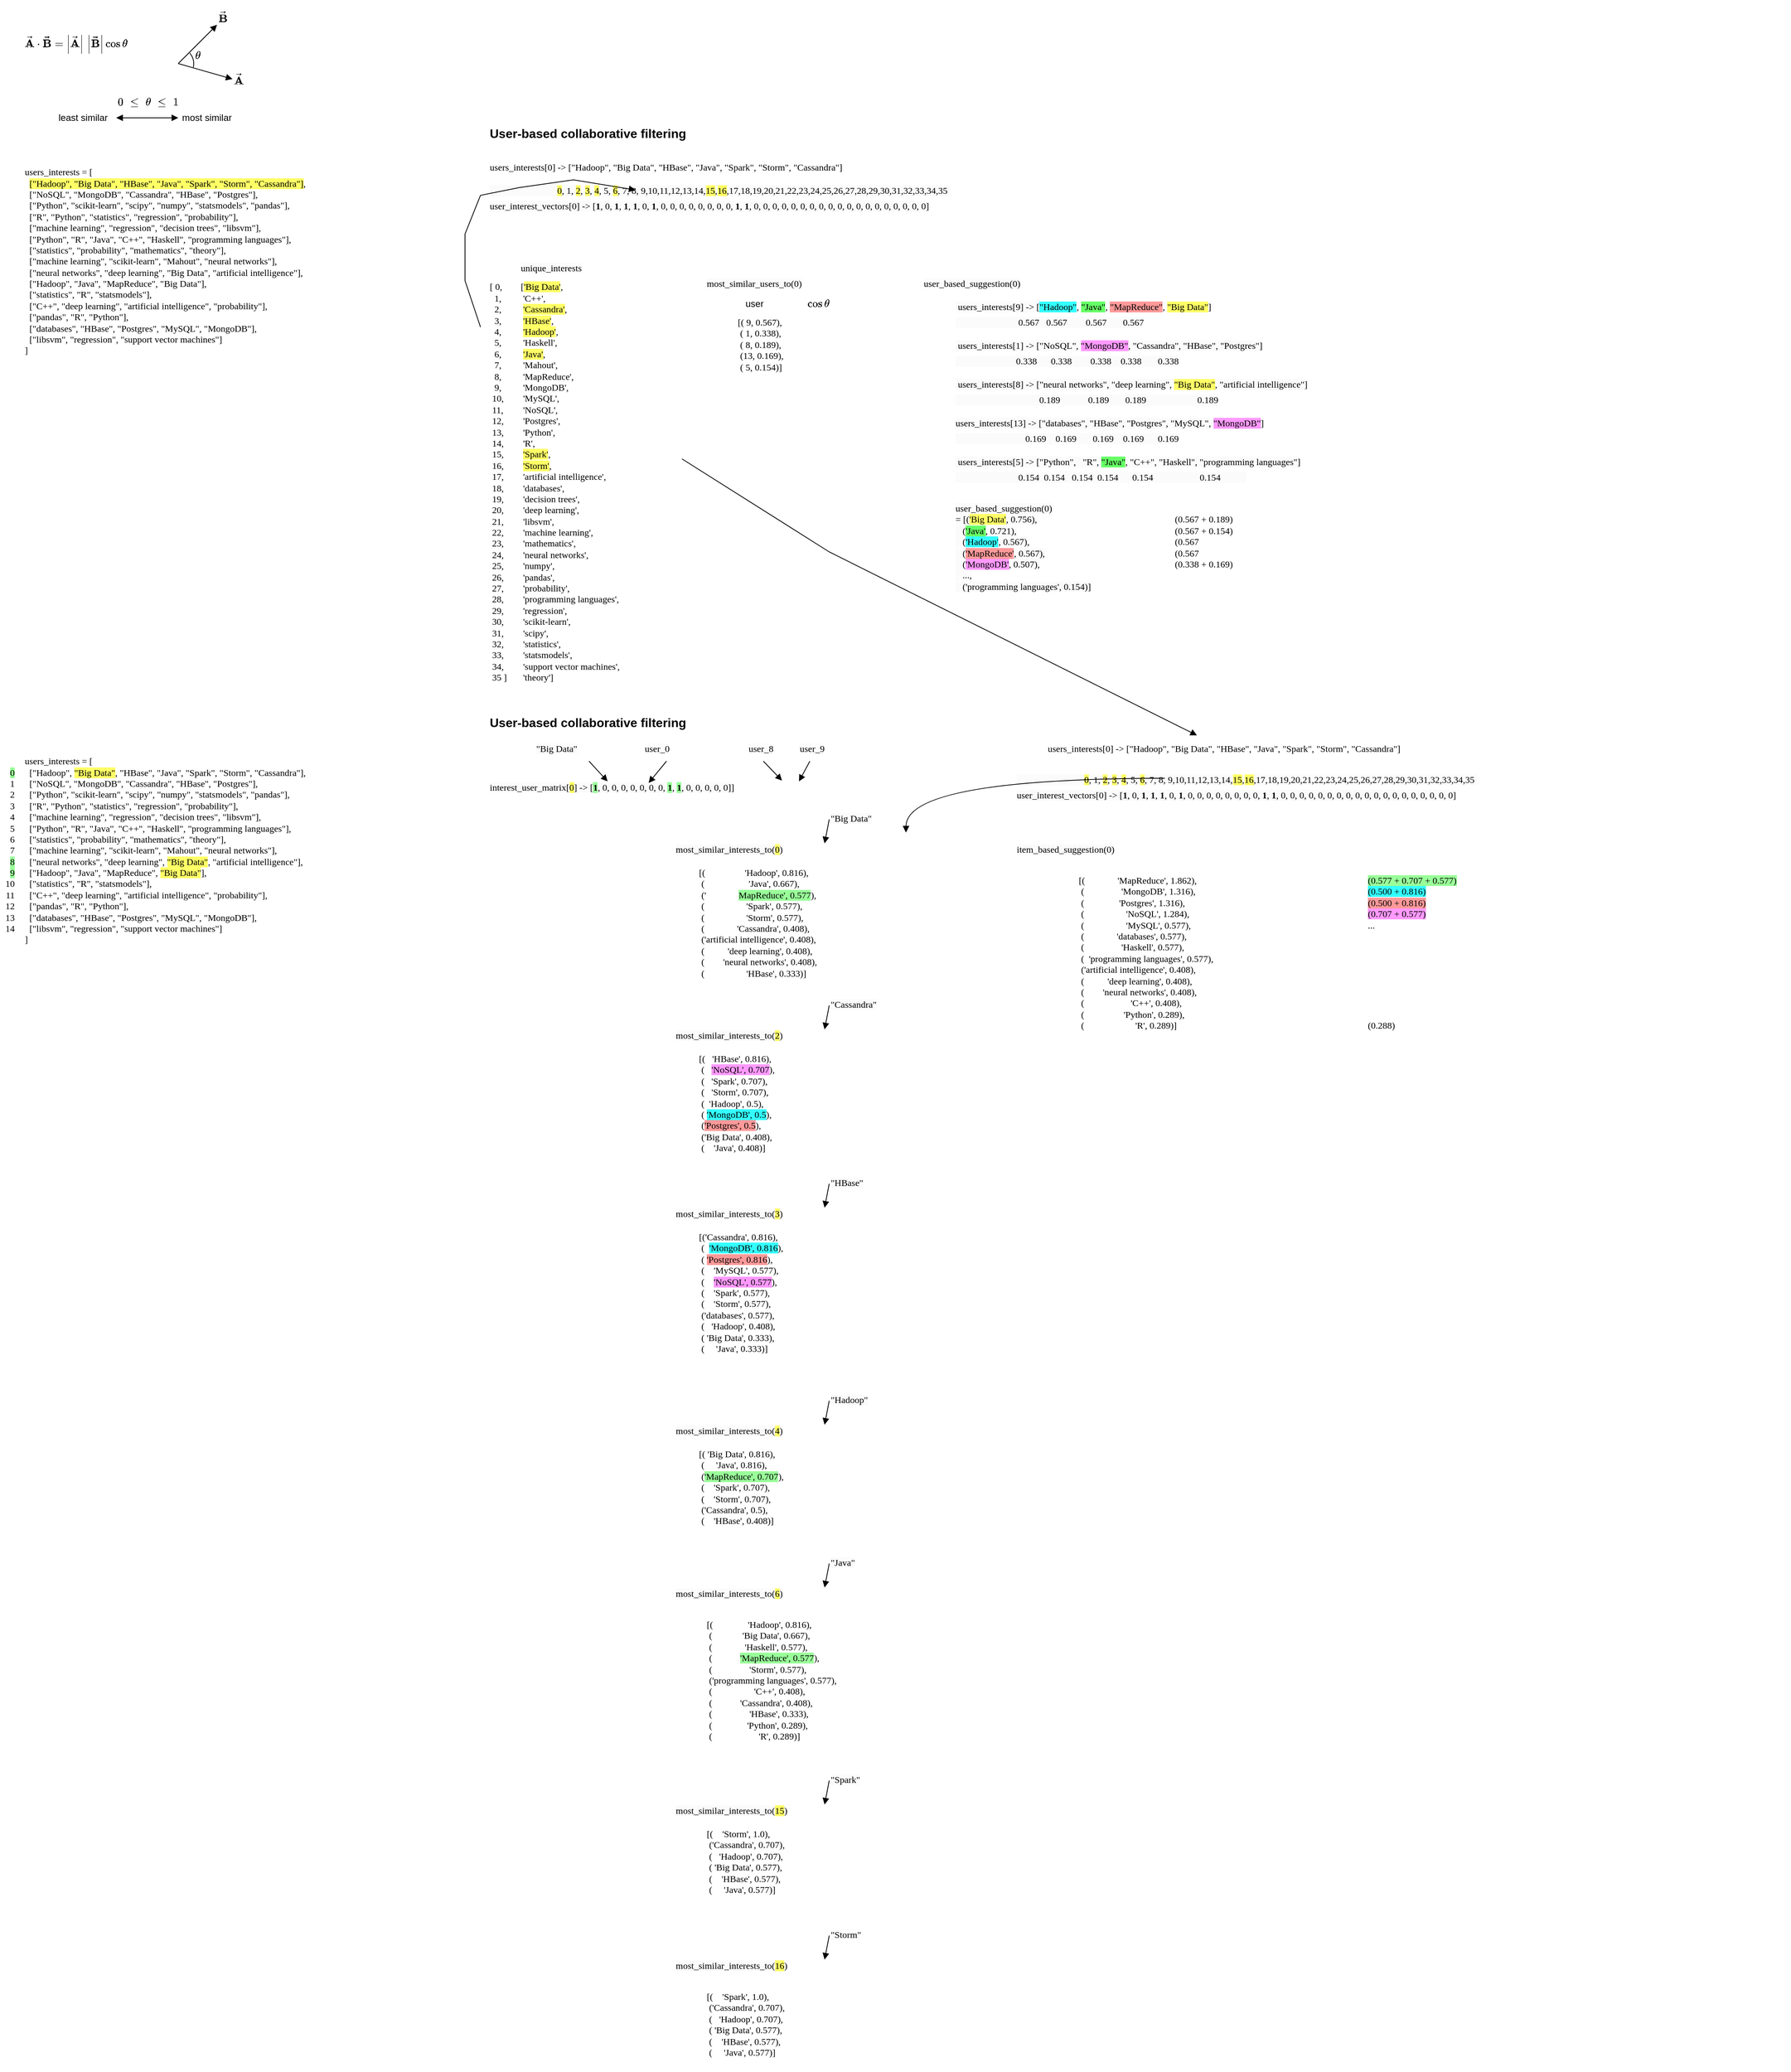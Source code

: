 <mxfile version="24.2.5" type="device">
  <diagram name="Page-1" id="ys5TVZ7v5XsKSyoQzVE-">
    <mxGraphModel dx="1247" dy="1896" grid="1" gridSize="10" guides="1" tooltips="1" connect="1" arrows="1" fold="1" page="1" pageScale="1" pageWidth="827" pageHeight="1169" math="1" shadow="0">
      <root>
        <mxCell id="0" />
        <mxCell id="1" parent="0" />
        <mxCell id="va03gOYCG1l0plrIrzYN-1" value="\[&lt;br&gt;&amp;nbsp; \vec{\mathbf{A}}&amp;nbsp;\cdot \vec{\mathbf{B}}&lt;br&gt;&amp;nbsp; = \left|\vec{\mathbf{A}}\right| \,&lt;br&gt;&amp;nbsp; &amp;nbsp; &amp;nbsp;\left|\vec{\mathbf{B}}\right| \cos{\theta}&lt;br&gt;\]" style="text;html=1;align=left;verticalAlign=middle;rounded=0;" parent="1" vertex="1">
          <mxGeometry x="40" y="40" width="190" height="30" as="geometry" />
        </mxCell>
        <mxCell id="va03gOYCG1l0plrIrzYN-2" value="" style="endArrow=block;html=1;rounded=0;endFill=1;" parent="1" edge="1">
          <mxGeometry width="50" height="50" relative="1" as="geometry">
            <mxPoint x="240" y="80" as="sourcePoint" />
            <mxPoint x="290" y="30" as="targetPoint" />
          </mxGeometry>
        </mxCell>
        <mxCell id="va03gOYCG1l0plrIrzYN-3" value="" style="endArrow=block;html=1;rounded=0;endFill=1;" parent="1" edge="1">
          <mxGeometry width="50" height="50" relative="1" as="geometry">
            <mxPoint x="240" y="80" as="sourcePoint" />
            <mxPoint x="310" y="100" as="targetPoint" />
          </mxGeometry>
        </mxCell>
        <mxCell id="va03gOYCG1l0plrIrzYN-4" value="\[&lt;br&gt;&amp;nbsp; \vec{\mathbf{A}}&amp;nbsp;&lt;br&gt;\]" style="text;html=1;align=left;verticalAlign=middle;rounded=0;" parent="1" vertex="1">
          <mxGeometry x="310" y="90" width="20" height="20" as="geometry" />
        </mxCell>
        <mxCell id="va03gOYCG1l0plrIrzYN-5" value="\[&lt;br&gt;&amp;nbsp; \vec{\mathbf{B}}&amp;nbsp;&lt;br&gt;\]" style="text;html=1;align=left;verticalAlign=middle;rounded=0;" parent="1" vertex="1">
          <mxGeometry x="290" y="10" width="20" height="20" as="geometry" />
        </mxCell>
        <mxCell id="va03gOYCG1l0plrIrzYN-6" value="" style="verticalLabelPosition=bottom;verticalAlign=top;html=1;shape=mxgraph.basic.arc;startAngle=0.133;endAngle=0.288;" parent="1" vertex="1">
          <mxGeometry x="220" y="60" width="40" height="40" as="geometry" />
        </mxCell>
        <mxCell id="va03gOYCG1l0plrIrzYN-7" value="\[&lt;br&gt;&amp;nbsp; \theta&amp;nbsp;&lt;br&gt;\]" style="text;html=1;align=left;verticalAlign=middle;rounded=0;" parent="1" vertex="1">
          <mxGeometry x="260" y="60" width="10" height="20" as="geometry" />
        </mxCell>
        <mxCell id="va03gOYCG1l0plrIrzYN-8" value="\[&lt;br&gt;&amp;nbsp; 0 \,\,\leq \,\, \theta \,\, \leq \,\, 1&amp;nbsp;&lt;br&gt;\]" style="text;html=1;align=left;verticalAlign=middle;rounded=0;" parent="1" vertex="1">
          <mxGeometry x="160" y="120" width="70" height="20" as="geometry" />
        </mxCell>
        <mxCell id="va03gOYCG1l0plrIrzYN-10" value="" style="endArrow=block;html=1;rounded=0;endFill=1;startArrow=block;startFill=1;" parent="1" edge="1">
          <mxGeometry width="50" height="50" relative="1" as="geometry">
            <mxPoint x="160" y="150" as="sourcePoint" />
            <mxPoint x="240" y="150" as="targetPoint" />
          </mxGeometry>
        </mxCell>
        <mxCell id="va03gOYCG1l0plrIrzYN-11" value="least similar" style="text;html=1;align=right;verticalAlign=middle;rounded=0;" parent="1" vertex="1">
          <mxGeometry x="80" y="140" width="70" height="20" as="geometry" />
        </mxCell>
        <mxCell id="va03gOYCG1l0plrIrzYN-12" value="most similar" style="text;html=1;align=right;verticalAlign=middle;rounded=0;" parent="1" vertex="1">
          <mxGeometry x="240" y="140" width="70" height="20" as="geometry" />
        </mxCell>
        <mxCell id="va03gOYCG1l0plrIrzYN-14" value="&lt;div&gt;&lt;font face=&quot;Roboto Mono&quot;&gt;users_interests = [&lt;/font&gt;&lt;/div&gt;&lt;div&gt;&lt;font face=&quot;Roboto Mono&quot;&gt;&amp;nbsp; &lt;span style=&quot;background-color: rgb(255, 255, 102);&quot;&gt;[&quot;Hadoop&quot;, &quot;Big Data&quot;, &quot;HBase&quot;, &quot;Java&quot;, &quot;Spark&quot;, &quot;Storm&quot;, &quot;Cassandra&quot;]&lt;/span&gt;,&lt;/font&gt;&lt;/div&gt;&lt;div&gt;&lt;font face=&quot;Roboto Mono&quot;&gt;&amp;nbsp; [&quot;NoSQL&quot;, &quot;MongoDB&quot;, &quot;Cassandra&quot;, &quot;HBase&quot;, &quot;Postgres&quot;],&lt;/font&gt;&lt;/div&gt;&lt;div&gt;&lt;font face=&quot;Roboto Mono&quot;&gt;&amp;nbsp; [&quot;Python&quot;, &quot;scikit-learn&quot;, &quot;scipy&quot;, &quot;numpy&quot;, &quot;statsmodels&quot;, &quot;pandas&quot;],&lt;/font&gt;&lt;/div&gt;&lt;div&gt;&lt;font face=&quot;Roboto Mono&quot;&gt;&amp;nbsp; [&quot;R&quot;, &quot;Python&quot;, &quot;statistics&quot;, &quot;regression&quot;, &quot;probability&quot;],&lt;/font&gt;&lt;/div&gt;&lt;div&gt;&lt;font face=&quot;Roboto Mono&quot;&gt;&amp;nbsp; [&quot;machine learning&quot;, &quot;regression&quot;, &quot;decision trees&quot;, &quot;libsvm&quot;],&lt;/font&gt;&lt;/div&gt;&lt;div&gt;&lt;font face=&quot;Roboto Mono&quot;&gt;&amp;nbsp; [&quot;Python&quot;, &quot;R&quot;, &quot;Java&quot;, &quot;C++&quot;, &quot;Haskell&quot;, &quot;programming languages&quot;],&lt;/font&gt;&lt;/div&gt;&lt;div&gt;&lt;font face=&quot;Roboto Mono&quot;&gt;&amp;nbsp; [&quot;statistics&quot;, &quot;probability&quot;, &quot;mathematics&quot;, &quot;theory&quot;],&lt;/font&gt;&lt;/div&gt;&lt;div&gt;&lt;font face=&quot;Roboto Mono&quot;&gt;&amp;nbsp; [&quot;machine learning&quot;, &quot;scikit-learn&quot;, &quot;Mahout&quot;, &quot;neural networks&quot;],&lt;/font&gt;&lt;/div&gt;&lt;div&gt;&lt;font face=&quot;Roboto Mono&quot;&gt;&amp;nbsp; [&quot;neural networks&quot;, &quot;deep learning&quot;, &quot;Big Data&quot;, &quot;artificial intelligence&quot;],&lt;/font&gt;&lt;/div&gt;&lt;div&gt;&lt;font face=&quot;Roboto Mono&quot;&gt;&amp;nbsp; [&quot;Hadoop&quot;, &quot;Java&quot;, &quot;MapReduce&quot;, &quot;Big Data&quot;],&lt;/font&gt;&lt;/div&gt;&lt;div&gt;&lt;font face=&quot;Roboto Mono&quot;&gt;&amp;nbsp; [&quot;statistics&quot;, &quot;R&quot;, &quot;statsmodels&quot;],&lt;/font&gt;&lt;/div&gt;&lt;div&gt;&lt;font face=&quot;Roboto Mono&quot;&gt;&amp;nbsp; [&quot;C++&quot;, &quot;deep learning&quot;, &quot;artificial intelligence&quot;, &quot;probability&quot;],&lt;/font&gt;&lt;/div&gt;&lt;div&gt;&lt;font face=&quot;Roboto Mono&quot;&gt;&amp;nbsp; [&quot;pandas&quot;, &quot;R&quot;, &quot;Python&quot;],&lt;/font&gt;&lt;/div&gt;&lt;div&gt;&lt;font face=&quot;Roboto Mono&quot;&gt;&amp;nbsp; [&quot;databases&quot;, &quot;HBase&quot;, &quot;Postgres&quot;, &quot;MySQL&quot;, &quot;MongoDB&quot;],&lt;/font&gt;&lt;/div&gt;&lt;div&gt;&lt;font face=&quot;Roboto Mono&quot;&gt;&amp;nbsp; [&quot;libsvm&quot;, &quot;regression&quot;, &quot;support vector machines&quot;]&lt;/font&gt;&lt;/div&gt;&lt;div&gt;&lt;font face=&quot;Roboto Mono&quot;&gt;]&lt;/font&gt;&lt;/div&gt;" style="text;html=1;align=left;verticalAlign=middle;rounded=0;" parent="1" vertex="1">
          <mxGeometry x="40" y="200" width="570" height="270" as="geometry" />
        </mxCell>
        <mxCell id="va03gOYCG1l0plrIrzYN-15" value="&lt;div style=&quot;forced-color-adjust: none; color: rgb(0, 0, 0); font-family: Helvetica; font-size: 12px; font-style: normal; font-variant-ligatures: normal; font-variant-caps: normal; font-weight: 400; letter-spacing: normal; orphans: 2; text-align: left; text-indent: 0px; text-transform: none; widows: 2; word-spacing: 0px; -webkit-text-stroke-width: 0px; white-space: nowrap; text-decoration-thickness: initial; text-decoration-style: initial; text-decoration-color: initial;&quot;&gt;&lt;font face=&quot;Roboto Mono&quot; style=&quot;forced-color-adjust: none;&quot;&gt;users_interests[0] -&amp;gt; [&quot;Hadoop&quot;, &quot;Big Data&quot;, &quot;HBase&quot;, &quot;Java&quot;, &quot;Spark&quot;, &quot;Storm&quot;, &quot;Cassandra&quot;]&lt;/font&gt;&lt;/div&gt;" style="text;whiteSpace=wrap;html=1;" parent="1" vertex="1">
          <mxGeometry x="640" y="200" width="680" height="30" as="geometry" />
        </mxCell>
        <mxCell id="va03gOYCG1l0plrIrzYN-19" value="&lt;div&gt;[&lt;span style=&quot;background-color: rgb(255, 255, 102);&quot;&gt;&#39;Big Data&#39;&lt;/span&gt;,&lt;/div&gt;&lt;div&gt;&lt;span style=&quot;background-color: initial;&quot;&gt;&amp;nbsp;&#39;C++&#39;,&lt;/span&gt;&lt;/div&gt;&lt;div&gt;&lt;span style=&quot;background-color: initial;&quot;&gt;&amp;nbsp;&lt;/span&gt;&lt;span style=&quot;background-color: rgb(255, 255, 102);&quot;&gt;&#39;Cassandra&#39;&lt;/span&gt;&lt;span style=&quot;background-color: initial;&quot;&gt;,&amp;nbsp;&lt;/span&gt;&lt;/div&gt;&lt;div&gt;&lt;span style=&quot;background-color: initial;&quot;&gt;&amp;nbsp;&lt;/span&gt;&lt;span style=&quot;background-color: rgb(255, 255, 102);&quot;&gt;&#39;HBase&#39;&lt;/span&gt;&lt;span style=&quot;background-color: initial;&quot;&gt;,&lt;/span&gt;&lt;/div&gt;&lt;div&gt;&lt;span style=&quot;background-color: initial;&quot;&gt;&amp;nbsp;&lt;/span&gt;&lt;span style=&quot;background-color: rgb(255, 255, 102);&quot;&gt;&#39;Hadoop&#39;&lt;/span&gt;&lt;span style=&quot;background-color: initial;&quot;&gt;,&lt;/span&gt;&lt;/div&gt;&lt;div&gt;&lt;span style=&quot;background-color: initial;&quot;&gt;&amp;nbsp;&#39;Haskell&#39;,&amp;nbsp;&lt;/span&gt;&lt;/div&gt;&lt;div&gt;&lt;span style=&quot;background-color: initial;&quot;&gt;&amp;nbsp;&lt;/span&gt;&lt;span style=&quot;background-color: rgb(255, 255, 102);&quot;&gt;&#39;Java&#39;&lt;/span&gt;&lt;span style=&quot;background-color: initial;&quot;&gt;,&amp;nbsp;&lt;/span&gt;&lt;/div&gt;&lt;div&gt;&lt;span style=&quot;background-color: initial;&quot;&gt;&amp;nbsp;&#39;Mahout&#39;,&amp;nbsp;&lt;/span&gt;&lt;/div&gt;&lt;div&gt;&lt;span style=&quot;background-color: initial;&quot;&gt;&amp;nbsp;&#39;MapReduce&#39;,&amp;nbsp;&lt;/span&gt;&lt;/div&gt;&lt;div&gt;&lt;span style=&quot;background-color: initial;&quot;&gt;&amp;nbsp;&#39;MongoDB&#39;,&amp;nbsp;&lt;/span&gt;&lt;/div&gt;&lt;div&gt;&lt;span style=&quot;background-color: initial;&quot;&gt;&amp;nbsp;&#39;MySQL&#39;,&amp;nbsp;&lt;/span&gt;&lt;/div&gt;&lt;div&gt;&lt;span style=&quot;background-color: initial;&quot;&gt;&amp;nbsp;&#39;NoSQL&#39;,&amp;nbsp;&lt;/span&gt;&lt;/div&gt;&lt;div&gt;&lt;span style=&quot;background-color: initial;&quot;&gt;&amp;nbsp;&#39;Postgres&#39;,&amp;nbsp;&lt;/span&gt;&lt;/div&gt;&lt;div&gt;&lt;span style=&quot;background-color: initial;&quot;&gt;&amp;nbsp;&#39;Python&#39;,&amp;nbsp;&lt;/span&gt;&lt;/div&gt;&lt;div&gt;&lt;span style=&quot;background-color: initial;&quot;&gt;&amp;nbsp;&#39;R&#39;,&amp;nbsp;&lt;/span&gt;&lt;/div&gt;&lt;div&gt;&lt;span style=&quot;background-color: initial;&quot;&gt;&amp;nbsp;&lt;/span&gt;&lt;span style=&quot;background-color: rgb(255, 255, 102);&quot;&gt;&#39;Spark&#39;&lt;/span&gt;&lt;span style=&quot;background-color: initial;&quot;&gt;,&amp;nbsp;&lt;/span&gt;&lt;/div&gt;&lt;div&gt;&lt;span style=&quot;background-color: initial;&quot;&gt;&amp;nbsp;&lt;/span&gt;&lt;span style=&quot;background-color: rgb(255, 255, 102);&quot;&gt;&#39;Storm&#39;&lt;/span&gt;&lt;span style=&quot;background-color: initial;&quot;&gt;,&amp;nbsp;&lt;/span&gt;&lt;/div&gt;&lt;div&gt;&lt;span style=&quot;background-color: initial;&quot;&gt;&amp;nbsp;&#39;artificial intelligence&#39;,&amp;nbsp;&lt;/span&gt;&lt;/div&gt;&lt;div&gt;&lt;span style=&quot;background-color: initial;&quot;&gt;&amp;nbsp;&#39;databases&#39;,&amp;nbsp;&lt;/span&gt;&lt;/div&gt;&lt;div&gt;&lt;span style=&quot;background-color: initial;&quot;&gt;&amp;nbsp;&#39;decision trees&#39;,&amp;nbsp;&lt;/span&gt;&lt;/div&gt;&lt;div&gt;&lt;span style=&quot;background-color: initial;&quot;&gt;&amp;nbsp;&#39;deep learning&#39;,&amp;nbsp;&lt;/span&gt;&lt;/div&gt;&lt;div&gt;&lt;span style=&quot;background-color: initial;&quot;&gt;&amp;nbsp;&#39;libsvm&#39;,&amp;nbsp;&lt;/span&gt;&lt;/div&gt;&lt;div&gt;&lt;span style=&quot;background-color: initial;&quot;&gt;&amp;nbsp;&#39;machine learning&#39;,&amp;nbsp;&lt;/span&gt;&lt;/div&gt;&lt;div&gt;&lt;span style=&quot;background-color: initial;&quot;&gt;&amp;nbsp;&#39;mathematics&#39;,&amp;nbsp;&lt;/span&gt;&lt;/div&gt;&lt;div&gt;&lt;span style=&quot;background-color: initial;&quot;&gt;&amp;nbsp;&#39;neural networks&#39;,&amp;nbsp;&lt;/span&gt;&lt;/div&gt;&lt;div&gt;&lt;span style=&quot;background-color: initial;&quot;&gt;&amp;nbsp;&#39;numpy&#39;,&amp;nbsp;&lt;/span&gt;&lt;/div&gt;&lt;div&gt;&lt;span style=&quot;background-color: initial;&quot;&gt;&amp;nbsp;&#39;pandas&#39;,&amp;nbsp;&lt;/span&gt;&lt;/div&gt;&lt;div&gt;&lt;span style=&quot;background-color: initial;&quot;&gt;&amp;nbsp;&#39;probability&#39;,&amp;nbsp;&lt;/span&gt;&lt;/div&gt;&lt;div&gt;&lt;span style=&quot;background-color: initial;&quot;&gt;&amp;nbsp;&#39;programming languages&#39;,&amp;nbsp;&lt;/span&gt;&lt;/div&gt;&lt;div&gt;&lt;span style=&quot;background-color: initial;&quot;&gt;&amp;nbsp;&#39;regression&#39;,&amp;nbsp;&lt;/span&gt;&lt;/div&gt;&lt;div&gt;&lt;span style=&quot;background-color: initial;&quot;&gt;&amp;nbsp;&#39;scikit-learn&#39;,&amp;nbsp;&lt;/span&gt;&lt;/div&gt;&lt;div&gt;&lt;span style=&quot;background-color: initial;&quot;&gt;&amp;nbsp;&#39;scipy&#39;,&amp;nbsp;&lt;/span&gt;&lt;/div&gt;&lt;div&gt;&lt;span style=&quot;background-color: initial;&quot;&gt;&amp;nbsp;&#39;statistics&#39;,&amp;nbsp;&lt;/span&gt;&lt;/div&gt;&lt;div&gt;&lt;span style=&quot;background-color: initial;&quot;&gt;&amp;nbsp;&#39;statsmodels&#39;,&amp;nbsp;&lt;/span&gt;&lt;/div&gt;&lt;div&gt;&lt;span style=&quot;background-color: initial;&quot;&gt;&amp;nbsp;&#39;support vector machines&#39;,&amp;nbsp;&lt;/span&gt;&lt;/div&gt;&lt;div&gt;&lt;span style=&quot;background-color: initial;&quot;&gt;&amp;nbsp;&#39;theory&#39;]&lt;/span&gt;&lt;/div&gt;" style="text;html=1;align=left;verticalAlign=middle;rounded=0;fontFamily=Roboto Mono;fontSource=https%3A%2F%2Ffonts.googleapis.com%2Fcss%3Ffamily%3DRoboto%2BMono;" parent="1" vertex="1">
          <mxGeometry x="680" y="360" width="200" height="520" as="geometry" />
        </mxCell>
        <mxCell id="va03gOYCG1l0plrIrzYN-20" value="&lt;div&gt;[ 0,&lt;/div&gt;&lt;div&gt;&amp;nbsp; 1,&lt;/div&gt;&lt;div&gt;&amp;nbsp; 2,&lt;/div&gt;&lt;div&gt;&amp;nbsp; 3,&lt;/div&gt;&lt;div&gt;&amp;nbsp; 4,&lt;/div&gt;&lt;div&gt;&amp;nbsp; 5,&lt;/div&gt;&lt;div&gt;&amp;nbsp; 6,&lt;/div&gt;&lt;div&gt;&amp;nbsp; 7,&lt;/div&gt;&lt;div&gt;&amp;nbsp; 8,&lt;/div&gt;&lt;div&gt;&amp;nbsp; 9,&lt;/div&gt;&lt;div&gt;&amp;nbsp;10,&lt;/div&gt;&lt;div&gt;&amp;nbsp;11,&lt;/div&gt;&lt;div&gt;&amp;nbsp;12,&lt;/div&gt;&lt;div&gt;&amp;nbsp;13,&lt;/div&gt;&lt;div&gt;&amp;nbsp;14,&lt;/div&gt;&lt;div&gt;&amp;nbsp;15,&lt;/div&gt;&lt;div&gt;&amp;nbsp;16,&lt;/div&gt;&lt;div&gt;&amp;nbsp;17,&lt;/div&gt;&lt;div&gt;&amp;nbsp;18,&lt;/div&gt;&lt;div&gt;&amp;nbsp;19,&lt;/div&gt;&lt;div&gt;&amp;nbsp;20,&lt;/div&gt;&lt;div&gt;&amp;nbsp;21,&lt;/div&gt;&lt;div&gt;&amp;nbsp;22,&lt;/div&gt;&lt;div&gt;&amp;nbsp;23,&lt;/div&gt;&lt;div&gt;&amp;nbsp;24,&lt;/div&gt;&lt;div&gt;&amp;nbsp;25,&lt;/div&gt;&lt;div&gt;&amp;nbsp;26,&lt;/div&gt;&lt;div&gt;&amp;nbsp;27,&lt;/div&gt;&lt;div&gt;&amp;nbsp;28,&lt;/div&gt;&lt;div&gt;&amp;nbsp;29,&lt;/div&gt;&lt;div&gt;&amp;nbsp;30,&lt;/div&gt;&lt;div&gt;&amp;nbsp;31,&lt;/div&gt;&lt;div&gt;&amp;nbsp;32,&lt;/div&gt;&lt;div&gt;&amp;nbsp;33,&lt;/div&gt;&lt;div&gt;&amp;nbsp;34,&lt;/div&gt;&lt;div&gt;&amp;nbsp;35 ]&lt;/div&gt;" style="text;html=1;align=left;verticalAlign=middle;whiteSpace=wrap;rounded=0;fontFamily=Roboto Mono;fontSource=https%3A%2F%2Ffonts.googleapis.com%2Fcss%3Ffamily%3DRoboto%2BMono;" parent="1" vertex="1">
          <mxGeometry x="640" y="360" width="40" height="520" as="geometry" />
        </mxCell>
        <mxCell id="va03gOYCG1l0plrIrzYN-21" value="&lt;div style=&quot;forced-color-adjust: none; color: rgb(0, 0, 0); font-family: Helvetica; font-size: 12px; font-style: normal; font-variant-ligatures: normal; font-variant-caps: normal; letter-spacing: normal; orphans: 2; text-align: left; text-indent: 0px; text-transform: none; widows: 2; word-spacing: 0px; -webkit-text-stroke-width: 0px; white-space: nowrap; background-color: rgb(251, 251, 251); text-decoration-thickness: initial; text-decoration-style: initial; text-decoration-color: initial;&quot;&gt;&lt;font face=&quot;Roboto Mono&quot; style=&quot;forced-color-adjust: none;&quot;&gt;user_interest_vectors[0] -&amp;gt; [&lt;b&gt;1&lt;/b&gt;, 0, &lt;b&gt;1&lt;/b&gt;, &lt;b&gt;1&lt;/b&gt;, &lt;b&gt;1&lt;/b&gt;, 0, &lt;b&gt;1&lt;/b&gt;, 0, 0, 0, 0, 0, 0, 0, 0, &lt;b&gt;1&lt;/b&gt;, &lt;b&gt;1&lt;/b&gt;, 0, 0, 0, 0, 0, 0, 0, 0, 0, 0, 0, 0, 0, 0, 0, 0, 0, 0, 0]&lt;/font&gt;&lt;/div&gt;" style="text;whiteSpace=wrap;html=1;" parent="1" vertex="1">
          <mxGeometry x="640" y="250" width="1000" height="30" as="geometry" />
        </mxCell>
        <mxCell id="va03gOYCG1l0plrIrzYN-22" value="&lt;div style=&quot;forced-color-adjust: none; color: rgb(0, 0, 0); font-size: 12px; font-style: normal; font-variant-ligatures: normal; font-variant-caps: normal; font-weight: 400; letter-spacing: normal; orphans: 2; text-align: left; text-indent: 0px; text-transform: none; widows: 2; word-spacing: 0px; -webkit-text-stroke-width: 0px; white-space: nowrap; text-decoration-thickness: initial; text-decoration-style: initial; text-decoration-color: initial;&quot;&gt;&lt;font style=&quot;&quot; face=&quot;Roboto Mono&quot;&gt;&lt;span style=&quot;background-color: rgb(251, 251, 251);&quot;&gt;&amp;nbsp; &amp;nbsp; &amp;nbsp; &amp;nbsp; &amp;nbsp; &amp;nbsp; &amp;nbsp; &amp;nbsp; &amp;nbsp; &amp;nbsp; &amp;nbsp; &amp;nbsp; &amp;nbsp; &amp;nbsp; &amp;nbsp;&lt;/span&gt;&lt;span style=&quot;background-color: rgb(255, 255, 102);&quot;&gt;0&lt;/span&gt;&lt;span style=&quot;background-color: rgb(251, 251, 251);&quot;&gt;, 1, &lt;/span&gt;&lt;span style=&quot;background-color: rgb(255, 255, 102);&quot;&gt;2&lt;/span&gt;&lt;span style=&quot;background-color: rgb(251, 251, 251);&quot;&gt;, &lt;/span&gt;&lt;span style=&quot;background-color: rgb(255, 255, 102);&quot;&gt;3&lt;/span&gt;&lt;span style=&quot;background-color: rgb(251, 251, 251);&quot;&gt;, &lt;/span&gt;&lt;span style=&quot;background-color: rgb(255, 255, 102);&quot;&gt;4&lt;/span&gt;&lt;span style=&quot;background-color: rgb(251, 251, 251);&quot;&gt;, 5, &lt;/span&gt;&lt;span style=&quot;background-color: rgb(255, 255, 102);&quot;&gt;6&lt;/span&gt;&lt;span style=&quot;background-color: rgb(251, 251, 251);&quot;&gt;, 7, 8, 9,10,11,12,13,14,&lt;/span&gt;&lt;span style=&quot;background-color: rgb(255, 255, 102);&quot;&gt;15&lt;/span&gt;&lt;span style=&quot;background-color: rgb(251, 251, 251);&quot;&gt;,&lt;/span&gt;&lt;span style=&quot;background-color: rgb(255, 255, 102);&quot;&gt;16&lt;/span&gt;&lt;span style=&quot;background-color: rgb(251, 251, 251);&quot;&gt;,17,18,19,20,21,22,23,24,25,26,27,28,29,30,31,32,33,34,35&amp;nbsp;&lt;/span&gt;&lt;/font&gt;&lt;/div&gt;" style="text;whiteSpace=wrap;html=1;" parent="1" vertex="1">
          <mxGeometry x="640" y="230" width="1000" height="30" as="geometry" />
        </mxCell>
        <mxCell id="va03gOYCG1l0plrIrzYN-23" value="&lt;div style=&quot;forced-color-adjust: none; color: rgb(0, 0, 0); font-family: Helvetica; font-size: 12px; font-style: normal; font-variant-ligatures: normal; font-variant-caps: normal; font-weight: 400; letter-spacing: normal; orphans: 2; text-align: left; text-indent: 0px; text-transform: none; widows: 2; word-spacing: 0px; -webkit-text-stroke-width: 0px; white-space: nowrap; background-color: rgb(251, 251, 251); text-decoration-thickness: initial; text-decoration-style: initial; text-decoration-color: initial;&quot;&gt;&lt;font face=&quot;Roboto Mono&quot; style=&quot;forced-color-adjust: none;&quot;&gt;unique_interests&lt;/font&gt;&lt;/div&gt;" style="text;whiteSpace=wrap;html=1;" parent="1" vertex="1">
          <mxGeometry x="680" y="330" width="130" height="30" as="geometry" />
        </mxCell>
        <mxCell id="va03gOYCG1l0plrIrzYN-24" value="&lt;div style=&quot;forced-color-adjust: none; color: rgb(0, 0, 0); font-family: Helvetica; font-size: 12px; font-style: normal; font-variant-ligatures: normal; font-variant-caps: normal; font-weight: 400; letter-spacing: normal; orphans: 2; text-align: left; text-indent: 0px; text-transform: none; widows: 2; word-spacing: 0px; -webkit-text-stroke-width: 0px; white-space: nowrap; background-color: rgb(251, 251, 251); text-decoration-thickness: initial; text-decoration-style: initial; text-decoration-color: initial;&quot;&gt;&lt;font face=&quot;Roboto Mono&quot; style=&quot;forced-color-adjust: none;&quot;&gt;most_similar_users_to(0)&lt;/font&gt;&lt;/div&gt;" style="text;whiteSpace=wrap;html=1;" parent="1" vertex="1">
          <mxGeometry x="920" y="350" width="180" height="30" as="geometry" />
        </mxCell>
        <mxCell id="va03gOYCG1l0plrIrzYN-27" value="&lt;div style=&quot;forced-color-adjust: none; color: rgb(0, 0, 0); font-size: 12px; font-style: normal; font-variant-ligatures: normal; font-variant-caps: normal; font-weight: 400; letter-spacing: normal; orphans: 2; text-align: left; text-indent: 0px; text-transform: none; widows: 2; word-spacing: 0px; -webkit-text-stroke-width: 0px; white-space: nowrap; text-decoration-thickness: initial; text-decoration-style: initial; text-decoration-color: initial;&quot;&gt;&lt;div style=&quot;&quot;&gt;&lt;font style=&quot;&quot; face=&quot;Roboto Mono&quot;&gt;[( 9, 0.567),&lt;/font&gt;&lt;/div&gt;&lt;div style=&quot;&quot;&gt;&lt;font face=&quot;Roboto Mono&quot;&gt;&amp;nbsp;( 1, 0.338),&lt;/font&gt;&lt;/div&gt;&lt;div style=&quot;&quot;&gt;&lt;font face=&quot;Roboto Mono&quot;&gt;&amp;nbsp;( 8, 0.189),&lt;/font&gt;&lt;/div&gt;&lt;div style=&quot;&quot;&gt;&lt;font face=&quot;Roboto Mono&quot;&gt;&amp;nbsp;(13, 0.169),&lt;/font&gt;&lt;/div&gt;&lt;div style=&quot;&quot;&gt;&lt;font style=&quot;&quot; face=&quot;Roboto Mono&quot;&gt;&amp;nbsp;( 5, 0.154)]&lt;/font&gt;&lt;/div&gt;&lt;/div&gt;" style="text;whiteSpace=wrap;html=1;" parent="1" vertex="1">
          <mxGeometry x="960" y="400" width="200" height="90" as="geometry" />
        </mxCell>
        <mxCell id="va03gOYCG1l0plrIrzYN-28" value="\(\cos{\theta}\)" style="text;html=1;align=left;verticalAlign=middle;rounded=0;" parent="1" vertex="1">
          <mxGeometry x="1050" y="380" width="40" height="20" as="geometry" />
        </mxCell>
        <mxCell id="va03gOYCG1l0plrIrzYN-29" value="user" style="text;html=1;align=left;verticalAlign=middle;rounded=0;" parent="1" vertex="1">
          <mxGeometry x="970" y="380" width="30" height="20" as="geometry" />
        </mxCell>
        <mxCell id="va03gOYCG1l0plrIrzYN-30" value="&lt;div style=&quot;forced-color-adjust: none; color: rgb(0, 0, 0); font-family: Helvetica; font-size: 12px; font-style: normal; font-variant-ligatures: normal; font-variant-caps: normal; font-weight: 400; letter-spacing: normal; orphans: 2; text-align: left; text-indent: 0px; text-transform: none; widows: 2; word-spacing: 0px; -webkit-text-stroke-width: 0px; white-space: nowrap; background-color: rgb(251, 251, 251); text-decoration-thickness: initial; text-decoration-style: initial; text-decoration-color: initial;&quot;&gt;&lt;font face=&quot;Roboto Mono&quot; style=&quot;forced-color-adjust: none;&quot;&gt;user_based_suggestion(0)&lt;/font&gt;&lt;/div&gt;" style="text;whiteSpace=wrap;html=1;" parent="1" vertex="1">
          <mxGeometry x="1200" y="350" width="180" height="30" as="geometry" />
        </mxCell>
        <mxCell id="va03gOYCG1l0plrIrzYN-31" value="&lt;div style=&quot;forced-color-adjust: none; color: rgb(0, 0, 0); font-family: Helvetica; font-size: 12px; font-style: normal; font-variant-ligatures: normal; font-variant-caps: normal; font-weight: 400; letter-spacing: normal; orphans: 2; text-align: left; text-indent: 0px; text-transform: none; widows: 2; word-spacing: 0px; -webkit-text-stroke-width: 0px; white-space: nowrap; text-decoration-thickness: initial; text-decoration-style: initial; text-decoration-color: initial;&quot;&gt;&lt;font face=&quot;Roboto Mono&quot; style=&quot;forced-color-adjust: none;&quot;&gt;&lt;span style=&quot;background-color: rgb(251, 251, 251);&quot;&gt;&amp;nbsp;users_interests[9] -&amp;gt; [&lt;/span&gt;&lt;span style=&quot;background-color: rgb(51, 255, 255);&quot;&gt;&quot;Hadoop&quot;&lt;/span&gt;&lt;span style=&quot;background-color: rgb(251, 251, 251);&quot;&gt;, &lt;/span&gt;&lt;span style=&quot;background-color: rgb(102, 255, 102);&quot;&gt;&quot;Java&quot;&lt;/span&gt;&lt;span style=&quot;background-color: rgb(251, 251, 251);&quot;&gt;, &lt;/span&gt;&lt;span style=&quot;background-color: rgb(255, 153, 153);&quot;&gt;&quot;MapReduce&quot;&lt;/span&gt;&lt;span style=&quot;background-color: rgb(251, 251, 251);&quot;&gt;, &lt;/span&gt;&lt;span style=&quot;background-color: rgb(255, 255, 102);&quot;&gt;&quot;Big Data&quot;&lt;/span&gt;&lt;span style=&quot;background-color: rgb(251, 251, 251);&quot;&gt;]&lt;/span&gt;&lt;/font&gt;&lt;/div&gt;" style="text;whiteSpace=wrap;html=1;" parent="1" vertex="1">
          <mxGeometry x="1241" y="380" width="480" height="30" as="geometry" />
        </mxCell>
        <mxCell id="va03gOYCG1l0plrIrzYN-32" value="&lt;div style=&quot;forced-color-adjust: none; color: rgb(0, 0, 0); font-size: 12px; font-style: normal; font-variant-ligatures: normal; font-variant-caps: normal; font-weight: 400; letter-spacing: normal; orphans: 2; text-align: left; text-indent: 0px; text-transform: none; widows: 2; word-spacing: 0px; -webkit-text-stroke-width: 0px; white-space: nowrap; background-color: rgb(251, 251, 251); text-decoration-thickness: initial; text-decoration-style: initial; text-decoration-color: initial;&quot;&gt;&lt;font face=&quot;Roboto Mono&quot;&gt;&amp;nbsp; &amp;nbsp; &amp;nbsp; &amp;nbsp; &amp;nbsp; &amp;nbsp; &amp;nbsp; &amp;nbsp; &amp;nbsp; &amp;nbsp; &amp;nbsp; &amp;nbsp; &amp;nbsp; &amp;nbsp;0.567&amp;nbsp; &amp;nbsp;0.567&amp;nbsp; &amp;nbsp; &amp;nbsp; &amp;nbsp; 0.567&amp;nbsp; &amp;nbsp; &amp;nbsp; &amp;nbsp;0.567&lt;/font&gt;&lt;/div&gt;" style="text;whiteSpace=wrap;html=1;" parent="1" vertex="1">
          <mxGeometry x="1241" y="400" width="480" height="30" as="geometry" />
        </mxCell>
        <mxCell id="va03gOYCG1l0plrIrzYN-33" value="&lt;div style=&quot;forced-color-adjust: none; color: rgb(0, 0, 0); font-family: Helvetica; font-size: 12px; font-style: normal; font-variant-ligatures: normal; font-variant-caps: normal; font-weight: 400; letter-spacing: normal; orphans: 2; text-align: left; text-indent: 0px; text-transform: none; widows: 2; word-spacing: 0px; -webkit-text-stroke-width: 0px; white-space: nowrap; text-decoration-thickness: initial; text-decoration-style: initial; text-decoration-color: initial;&quot;&gt;&lt;font face=&quot;Roboto Mono&quot; style=&quot;forced-color-adjust: none;&quot;&gt;&lt;span style=&quot;background-color: rgb(251, 251, 251);&quot;&gt;&amp;nbsp;users_interests[1] -&amp;gt; [&quot;NoSQL&quot;, &lt;/span&gt;&lt;span style=&quot;background-color: rgb(255, 153, 255);&quot;&gt;&quot;MongoDB&quot;&lt;/span&gt;&lt;span style=&quot;background-color: rgb(251, 251, 251);&quot;&gt;, &quot;Cassandra&quot;, &quot;HBase&quot;, &quot;Postgres&quot;]&lt;/span&gt;&lt;/font&gt;&lt;/div&gt;" style="text;whiteSpace=wrap;html=1;" parent="1" vertex="1">
          <mxGeometry x="1241" y="430" width="560" height="30" as="geometry" />
        </mxCell>
        <mxCell id="va03gOYCG1l0plrIrzYN-34" value="&lt;div style=&quot;forced-color-adjust: none; color: rgb(0, 0, 0); font-size: 12px; font-style: normal; font-variant-ligatures: normal; font-variant-caps: normal; font-weight: 400; letter-spacing: normal; orphans: 2; text-align: left; text-indent: 0px; text-transform: none; widows: 2; word-spacing: 0px; -webkit-text-stroke-width: 0px; white-space: nowrap; background-color: rgb(251, 251, 251); text-decoration-thickness: initial; text-decoration-style: initial; text-decoration-color: initial;&quot;&gt;&lt;font face=&quot;Roboto Mono&quot;&gt;&amp;nbsp; &amp;nbsp; &amp;nbsp; &amp;nbsp; &amp;nbsp; &amp;nbsp; &amp;nbsp; &amp;nbsp; &amp;nbsp; &amp;nbsp; &amp;nbsp; &amp;nbsp; &amp;nbsp; 0.338&amp;nbsp; &amp;nbsp; &amp;nbsp; 0.338&amp;nbsp; &amp;nbsp; &amp;nbsp; &amp;nbsp; 0.338&amp;nbsp; &amp;nbsp; 0.338&amp;nbsp; &amp;nbsp; &amp;nbsp; &amp;nbsp;0.338&lt;/font&gt;&lt;/div&gt;" style="text;whiteSpace=wrap;html=1;" parent="1" vertex="1">
          <mxGeometry x="1241" y="450" width="560" height="30" as="geometry" />
        </mxCell>
        <mxCell id="va03gOYCG1l0plrIrzYN-35" value="&lt;div style=&quot;forced-color-adjust: none; color: rgb(0, 0, 0); font-family: Helvetica; font-size: 12px; font-style: normal; font-variant-ligatures: normal; font-variant-caps: normal; font-weight: 400; letter-spacing: normal; orphans: 2; text-align: left; text-indent: 0px; text-transform: none; widows: 2; word-spacing: 0px; -webkit-text-stroke-width: 0px; white-space: nowrap; text-decoration-thickness: initial; text-decoration-style: initial; text-decoration-color: initial;&quot;&gt;&lt;font face=&quot;Roboto Mono&quot; style=&quot;forced-color-adjust: none;&quot;&gt;&lt;span style=&quot;background-color: rgb(251, 251, 251);&quot;&gt;&amp;nbsp;users_interests[8] -&amp;gt; [&quot;neural networks&quot;, &quot;deep learning&quot;, &lt;/span&gt;&lt;span style=&quot;background-color: rgb(255, 255, 102);&quot;&gt;&quot;Big Data&quot;&lt;/span&gt;&lt;span style=&quot;background-color: rgb(251, 251, 251);&quot;&gt;, &quot;artificial intelligence&quot;]&lt;/span&gt;&lt;/font&gt;&lt;/div&gt;" style="text;whiteSpace=wrap;html=1;" parent="1" vertex="1">
          <mxGeometry x="1241" y="480" width="560" height="30" as="geometry" />
        </mxCell>
        <mxCell id="va03gOYCG1l0plrIrzYN-36" value="&lt;div style=&quot;forced-color-adjust: none; color: rgb(0, 0, 0); font-size: 12px; font-style: normal; font-variant-ligatures: normal; font-variant-caps: normal; font-weight: 400; letter-spacing: normal; orphans: 2; text-align: left; text-indent: 0px; text-transform: none; widows: 2; word-spacing: 0px; -webkit-text-stroke-width: 0px; white-space: nowrap; background-color: rgb(251, 251, 251); text-decoration-thickness: initial; text-decoration-style: initial; text-decoration-color: initial;&quot;&gt;&lt;font face=&quot;Roboto Mono&quot;&gt;&amp;nbsp; &amp;nbsp; &amp;nbsp; &amp;nbsp; &amp;nbsp; &amp;nbsp; &amp;nbsp; &amp;nbsp; &amp;nbsp; &amp;nbsp; &amp;nbsp; &amp;nbsp; &amp;nbsp; &amp;nbsp; &amp;nbsp; &amp;nbsp; &amp;nbsp; &amp;nbsp; 0.189&amp;nbsp; &amp;nbsp; &amp;nbsp; &amp;nbsp; &amp;nbsp; &amp;nbsp; 0.189&amp;nbsp; &amp;nbsp; &amp;nbsp; &amp;nbsp;0.189&amp;nbsp; &amp;nbsp; &amp;nbsp; &amp;nbsp; &amp;nbsp; &amp;nbsp; &amp;nbsp; &amp;nbsp; &amp;nbsp; &amp;nbsp; &amp;nbsp; 0.189&lt;/font&gt;&lt;/div&gt;" style="text;whiteSpace=wrap;html=1;" parent="1" vertex="1">
          <mxGeometry x="1241" y="500" width="720" height="30" as="geometry" />
        </mxCell>
        <mxCell id="va03gOYCG1l0plrIrzYN-37" value="&lt;div style=&quot;forced-color-adjust: none; color: rgb(0, 0, 0); font-family: Helvetica; font-size: 12px; font-style: normal; font-variant-ligatures: normal; font-variant-caps: normal; font-weight: 400; letter-spacing: normal; orphans: 2; text-align: left; text-indent: 0px; text-transform: none; widows: 2; word-spacing: 0px; -webkit-text-stroke-width: 0px; white-space: nowrap; text-decoration-thickness: initial; text-decoration-style: initial; text-decoration-color: initial;&quot;&gt;&lt;font face=&quot;Roboto Mono&quot; style=&quot;forced-color-adjust: none;&quot;&gt;&lt;span style=&quot;background-color: rgb(251, 251, 251);&quot;&gt;users_interests[13] -&amp;gt; [&quot;databases&quot;, &quot;HBase&quot;, &quot;Postgres&quot;, &quot;MySQL&quot;, &lt;/span&gt;&lt;span style=&quot;background-color: rgb(255, 153, 255);&quot;&gt;&quot;MongoDB&quot;&lt;/span&gt;&lt;span style=&quot;background-color: rgb(251, 251, 251);&quot;&gt;]&lt;/span&gt;&lt;/font&gt;&lt;/div&gt;" style="text;whiteSpace=wrap;html=1;" parent="1" vertex="1">
          <mxGeometry x="1241" y="530" width="560" height="30" as="geometry" />
        </mxCell>
        <mxCell id="va03gOYCG1l0plrIrzYN-38" value="&lt;div style=&quot;forced-color-adjust: none; color: rgb(0, 0, 0); font-size: 12px; font-style: normal; font-variant-ligatures: normal; font-variant-caps: normal; font-weight: 400; letter-spacing: normal; orphans: 2; text-align: left; text-indent: 0px; text-transform: none; widows: 2; word-spacing: 0px; -webkit-text-stroke-width: 0px; white-space: nowrap; background-color: rgb(251, 251, 251); text-decoration-thickness: initial; text-decoration-style: initial; text-decoration-color: initial;&quot;&gt;&lt;font face=&quot;Roboto Mono&quot;&gt;&amp;nbsp; &amp;nbsp; &amp;nbsp; &amp;nbsp; &amp;nbsp; &amp;nbsp; &amp;nbsp; &amp;nbsp; &amp;nbsp; &amp;nbsp; &amp;nbsp; &amp;nbsp; &amp;nbsp; &amp;nbsp; &amp;nbsp; 0.169&amp;nbsp; &amp;nbsp; 0.169&amp;nbsp; &amp;nbsp; &amp;nbsp; &amp;nbsp;0.169&amp;nbsp; &amp;nbsp; 0.169&amp;nbsp; &amp;nbsp; &amp;nbsp; 0.169&lt;/font&gt;&lt;/div&gt;" style="text;whiteSpace=wrap;html=1;" parent="1" vertex="1">
          <mxGeometry x="1241" y="550" width="570" height="30" as="geometry" />
        </mxCell>
        <mxCell id="va03gOYCG1l0plrIrzYN-39" value="&lt;div style=&quot;forced-color-adjust: none; color: rgb(0, 0, 0); font-family: Helvetica; font-size: 12px; font-style: normal; font-variant-ligatures: normal; font-variant-caps: normal; font-weight: 400; letter-spacing: normal; orphans: 2; text-align: left; text-indent: 0px; text-transform: none; widows: 2; word-spacing: 0px; -webkit-text-stroke-width: 0px; white-space: nowrap; text-decoration-thickness: initial; text-decoration-style: initial; text-decoration-color: initial;&quot;&gt;&lt;font face=&quot;Roboto Mono&quot; style=&quot;forced-color-adjust: none;&quot;&gt;&lt;span style=&quot;background-color: rgb(251, 251, 251);&quot;&gt;&amp;nbsp;users_interests[5] -&amp;gt; [&quot;Python&quot;,&amp;nbsp; &amp;nbsp;&quot;R&quot;, &lt;/span&gt;&lt;span style=&quot;background-color: rgb(102, 255, 102);&quot;&gt;&quot;Java&quot;&lt;/span&gt;&lt;span style=&quot;background-color: rgb(251, 251, 251);&quot;&gt;, &quot;C++&quot;, &quot;Haskell&quot;, &quot;programming languages&quot;]&lt;/span&gt;&lt;/font&gt;&lt;/div&gt;" style="text;whiteSpace=wrap;html=1;" parent="1" vertex="1">
          <mxGeometry x="1241" y="580" width="650" height="30" as="geometry" />
        </mxCell>
        <mxCell id="va03gOYCG1l0plrIrzYN-40" value="&lt;div style=&quot;forced-color-adjust: none; color: rgb(0, 0, 0); font-size: 12px; font-style: normal; font-variant-ligatures: normal; font-variant-caps: normal; font-weight: 400; letter-spacing: normal; orphans: 2; text-align: left; text-indent: 0px; text-transform: none; widows: 2; word-spacing: 0px; -webkit-text-stroke-width: 0px; white-space: nowrap; background-color: rgb(251, 251, 251); text-decoration-thickness: initial; text-decoration-style: initial; text-decoration-color: initial;&quot;&gt;&lt;font face=&quot;Roboto Mono&quot;&gt;&amp;nbsp; &amp;nbsp; &amp;nbsp; &amp;nbsp; &amp;nbsp; &amp;nbsp; &amp;nbsp; &amp;nbsp; &amp;nbsp; &amp;nbsp; &amp;nbsp; &amp;nbsp; &amp;nbsp; &amp;nbsp;0.154&amp;nbsp; 0.154&amp;nbsp; &amp;nbsp;0.154&amp;nbsp; 0.154&amp;nbsp; &amp;nbsp; &amp;nbsp; 0.154&amp;nbsp; &amp;nbsp; &amp;nbsp; &amp;nbsp; &amp;nbsp; &amp;nbsp; &amp;nbsp; &amp;nbsp; &amp;nbsp; &amp;nbsp; 0.154&amp;nbsp; &amp;nbsp; &amp;nbsp; &amp;nbsp; &amp;nbsp; &amp;nbsp;&lt;/font&gt;&lt;/div&gt;" style="text;whiteSpace=wrap;html=1;" parent="1" vertex="1">
          <mxGeometry x="1241" y="600" width="670" height="30" as="geometry" />
        </mxCell>
        <mxCell id="va03gOYCG1l0plrIrzYN-41" value="&lt;div style=&quot;forced-color-adjust: none; orphans: 2; text-align: left; text-indent: 0px; widows: 2; text-decoration-thickness: initial; text-decoration-style: initial; text-decoration-color: initial; white-space: nowrap; -webkit-text-stroke-width: 0px; word-spacing: 0px; text-transform: none; letter-spacing: normal; font-weight: 400; font-variant-caps: normal; font-variant-ligatures: normal; font-style: normal; font-size: 12px; color: rgb(0, 0, 0); font-family: Helvetica;&quot;&gt;&lt;font face=&quot;Roboto Mono&quot; style=&quot;forced-color-adjust: none;&quot;&gt;&lt;span style=&quot;background-color: rgb(251, 251, 251);&quot;&gt;user_based_suggestion(0)&lt;/span&gt;&lt;br&gt;&lt;span style=&quot;background-color: rgb(251, 251, 251);&quot;&gt;= [(&lt;/span&gt;&lt;span style=&quot;background-color: rgb(255, 255, 102);&quot;&gt;&#39;Big Data&#39;&lt;/span&gt;&lt;span style=&quot;background-color: rgb(251, 251, 251);&quot;&gt;, 0.756),&lt;/span&gt;&lt;br&gt;&lt;span style=&quot;background-color: rgb(251, 251, 251);&quot;&gt;&amp;nbsp; &amp;nbsp;(&lt;/span&gt;&lt;span style=&quot;background-color: rgb(102, 255, 102);&quot;&gt;&#39;Java&#39;&lt;/span&gt;&lt;span style=&quot;background-color: rgb(251, 251, 251);&quot;&gt;, 0.721),&lt;/span&gt;&lt;/font&gt;&lt;/div&gt;&lt;div style=&quot;forced-color-adjust: none; orphans: 2; text-align: left; text-indent: 0px; widows: 2; text-decoration-thickness: initial; text-decoration-style: initial; text-decoration-color: initial; white-space: nowrap; -webkit-text-stroke-width: 0px; word-spacing: 0px; text-transform: none; letter-spacing: normal; font-weight: 400; font-variant-caps: normal; font-variant-ligatures: normal; font-style: normal; font-size: 12px; color: rgb(0, 0, 0); font-family: Helvetica;&quot;&gt;&lt;font face=&quot;Roboto Mono&quot; style=&quot;forced-color-adjust: none;&quot;&gt;&lt;span style=&quot;background-color: rgb(251, 251, 251);&quot;&gt;&amp;nbsp; &amp;nbsp;(&lt;/span&gt;&lt;span style=&quot;background-color: rgb(51, 255, 255);&quot;&gt;&#39;Hadoop&#39;&lt;/span&gt;&lt;span style=&quot;background-color: rgb(251, 251, 251);&quot;&gt;, 0.567),&lt;/span&gt;&lt;br&gt;&lt;span style=&quot;background-color: rgb(251, 251, 251);&quot;&gt;&amp;nbsp; &amp;nbsp;(&lt;/span&gt;&lt;span style=&quot;background-color: rgb(255, 153, 153);&quot;&gt;&#39;MapReduce&#39;&lt;/span&gt;&lt;span style=&quot;background-color: rgb(251, 251, 251);&quot;&gt;, 0.567),&lt;/span&gt;&lt;br&gt;&lt;span style=&quot;background-color: rgb(251, 251, 251);&quot;&gt;&amp;nbsp; &amp;nbsp;(&lt;/span&gt;&lt;span style=&quot;background-color: rgb(255, 153, 255);&quot;&gt;&#39;MongoDB&#39;&lt;/span&gt;&lt;span style=&quot;background-color: rgb(251, 251, 251);&quot;&gt;, 0.507),&lt;/span&gt;&lt;br&gt;&lt;span style=&quot;background-color: rgb(251, 251, 251);&quot;&gt;&amp;nbsp; &amp;nbsp;...,&lt;/span&gt;&lt;br&gt;&lt;span style=&quot;background-color: rgb(251, 251, 251);&quot;&gt;&amp;nbsp; &amp;nbsp;(&#39;programming languages&#39;, 0.154)]&lt;/span&gt;&lt;/font&gt;&lt;/div&gt;" style="text;whiteSpace=wrap;html=1;" parent="1" vertex="1">
          <mxGeometry x="1241" y="640" width="280" height="140" as="geometry" />
        </mxCell>
        <mxCell id="va03gOYCG1l0plrIrzYN-42" value="&lt;div style=&quot;forced-color-adjust: none; orphans: 2; text-align: left; text-indent: 0px; widows: 2; text-decoration-thickness: initial; text-decoration-style: initial; text-decoration-color: initial; white-space: nowrap; -webkit-text-stroke-width: 0px; word-spacing: 0px; text-transform: none; letter-spacing: normal; font-weight: 400; font-variant-caps: normal; font-variant-ligatures: normal; font-style: normal; font-size: 12px; color: rgb(0, 0, 0); font-family: Helvetica;&quot;&gt;&lt;br&gt;&lt;/div&gt;&lt;div style=&quot;forced-color-adjust: none; orphans: 2; text-align: left; text-indent: 0px; widows: 2; text-decoration-thickness: initial; text-decoration-style: initial; text-decoration-color: initial; white-space: nowrap; -webkit-text-stroke-width: 0px; word-spacing: 0px; text-transform: none; letter-spacing: normal; font-weight: 400; font-variant-caps: normal; font-variant-ligatures: normal; font-style: normal; font-size: 12px; color: rgb(0, 0, 0);&quot;&gt;&lt;font face=&quot;Roboto Mono&quot;&gt;&amp;nbsp;(0.567 + 0.189)&lt;br&gt;&amp;nbsp;(0.567 + 0.154)&lt;br&gt;&amp;nbsp;(0.567&lt;br&gt;&amp;nbsp;(0.567&lt;br&gt;&amp;nbsp;(0.338 + 0.169)&lt;/font&gt;&lt;/div&gt;" style="text;whiteSpace=wrap;html=1;" parent="1" vertex="1">
          <mxGeometry x="1521" y="640" width="160" height="140" as="geometry" />
        </mxCell>
        <mxCell id="9ko1wL4NPuGr1AwKb8PS-1" value="&lt;div&gt;&lt;font face=&quot;Roboto Mono&quot;&gt;users_interests = [&lt;/font&gt;&lt;/div&gt;&lt;div&gt;&lt;font face=&quot;Roboto Mono&quot;&gt;&amp;nbsp; [&quot;Hadoop&quot;, &lt;span style=&quot;background-color: rgb(255, 255, 102);&quot;&gt;&quot;Big Data&quot;&lt;/span&gt;, &quot;HBase&quot;, &quot;Java&quot;, &quot;Spark&quot;, &quot;Storm&quot;, &quot;Cassandra&quot;],&lt;/font&gt;&lt;/div&gt;&lt;div&gt;&lt;font face=&quot;Roboto Mono&quot;&gt;&amp;nbsp; [&quot;NoSQL&quot;, &quot;MongoDB&quot;, &quot;Cassandra&quot;, &quot;HBase&quot;, &quot;Postgres&quot;],&lt;/font&gt;&lt;/div&gt;&lt;div&gt;&lt;font face=&quot;Roboto Mono&quot;&gt;&amp;nbsp; [&quot;Python&quot;, &quot;scikit-learn&quot;, &quot;scipy&quot;, &quot;numpy&quot;, &quot;statsmodels&quot;, &quot;pandas&quot;],&lt;/font&gt;&lt;/div&gt;&lt;div&gt;&lt;font face=&quot;Roboto Mono&quot;&gt;&amp;nbsp; [&quot;R&quot;, &quot;Python&quot;, &quot;statistics&quot;, &quot;regression&quot;, &quot;probability&quot;],&lt;/font&gt;&lt;/div&gt;&lt;div&gt;&lt;font face=&quot;Roboto Mono&quot;&gt;&amp;nbsp; [&quot;machine learning&quot;, &quot;regression&quot;, &quot;decision trees&quot;, &quot;libsvm&quot;],&lt;/font&gt;&lt;/div&gt;&lt;div&gt;&lt;font face=&quot;Roboto Mono&quot;&gt;&amp;nbsp; [&quot;Python&quot;, &quot;R&quot;, &quot;Java&quot;, &quot;C++&quot;, &quot;Haskell&quot;, &quot;programming languages&quot;],&lt;/font&gt;&lt;/div&gt;&lt;div&gt;&lt;font face=&quot;Roboto Mono&quot;&gt;&amp;nbsp; [&quot;statistics&quot;, &quot;probability&quot;, &quot;mathematics&quot;, &quot;theory&quot;],&lt;/font&gt;&lt;/div&gt;&lt;div&gt;&lt;font face=&quot;Roboto Mono&quot;&gt;&amp;nbsp; [&quot;machine learning&quot;, &quot;scikit-learn&quot;, &quot;Mahout&quot;, &quot;neural networks&quot;],&lt;/font&gt;&lt;/div&gt;&lt;div&gt;&lt;font face=&quot;Roboto Mono&quot;&gt;&amp;nbsp; [&quot;neural networks&quot;, &quot;deep learning&quot;, &lt;span style=&quot;background-color: rgb(255, 255, 102);&quot;&gt;&quot;Big Data&quot;&lt;/span&gt;, &quot;artificial intelligence&quot;],&lt;/font&gt;&lt;/div&gt;&lt;div&gt;&lt;font face=&quot;Roboto Mono&quot;&gt;&amp;nbsp; [&quot;Hadoop&quot;, &quot;Java&quot;, &quot;MapReduce&quot;, &lt;span style=&quot;background-color: rgb(255, 255, 102);&quot;&gt;&quot;Big Data&quot;&lt;/span&gt;],&lt;/font&gt;&lt;/div&gt;&lt;div&gt;&lt;font face=&quot;Roboto Mono&quot;&gt;&amp;nbsp; [&quot;statistics&quot;, &quot;R&quot;, &quot;statsmodels&quot;],&lt;/font&gt;&lt;/div&gt;&lt;div&gt;&lt;font face=&quot;Roboto Mono&quot;&gt;&amp;nbsp; [&quot;C++&quot;, &quot;deep learning&quot;, &quot;artificial intelligence&quot;, &quot;probability&quot;],&lt;/font&gt;&lt;/div&gt;&lt;div&gt;&lt;font face=&quot;Roboto Mono&quot;&gt;&amp;nbsp; [&quot;pandas&quot;, &quot;R&quot;, &quot;Python&quot;],&lt;/font&gt;&lt;/div&gt;&lt;div&gt;&lt;font face=&quot;Roboto Mono&quot;&gt;&amp;nbsp; [&quot;databases&quot;, &quot;HBase&quot;, &quot;Postgres&quot;, &quot;MySQL&quot;, &quot;MongoDB&quot;],&lt;/font&gt;&lt;/div&gt;&lt;div&gt;&lt;font face=&quot;Roboto Mono&quot;&gt;&amp;nbsp; [&quot;libsvm&quot;, &quot;regression&quot;, &quot;support vector machines&quot;]&lt;/font&gt;&lt;/div&gt;&lt;div&gt;&lt;font face=&quot;Roboto Mono&quot;&gt;]&lt;/font&gt;&lt;/div&gt;" style="text;html=1;align=left;verticalAlign=middle;rounded=0;" parent="1" vertex="1">
          <mxGeometry x="40" y="960" width="570" height="270" as="geometry" />
        </mxCell>
        <mxCell id="9ko1wL4NPuGr1AwKb8PS-2" value="&lt;font style=&quot;font-size: 16px;&quot;&gt;&lt;b&gt;User-based collaborative filtering&lt;/b&gt;&lt;/font&gt;" style="text;html=1;align=left;verticalAlign=middle;rounded=0;" parent="1" vertex="1">
          <mxGeometry x="640" y="160" width="70" height="20" as="geometry" />
        </mxCell>
        <mxCell id="9ko1wL4NPuGr1AwKb8PS-3" value="&lt;font style=&quot;font-size: 16px;&quot;&gt;&lt;b&gt;User-based collaborative filtering&lt;/b&gt;&lt;/font&gt;" style="text;html=1;align=left;verticalAlign=middle;rounded=0;" parent="1" vertex="1">
          <mxGeometry x="640" y="920" width="70" height="20" as="geometry" />
        </mxCell>
        <mxCell id="9ko1wL4NPuGr1AwKb8PS-4" value="&lt;div&gt;&lt;br&gt;&lt;/div&gt;&lt;div&gt;&lt;font style=&quot;background-color: rgb(153, 255, 153);&quot; face=&quot;Roboto Mono&quot;&gt;0&lt;/font&gt;&lt;/div&gt;&lt;div&gt;&lt;font face=&quot;Roboto Mono&quot;&gt;1&lt;/font&gt;&lt;/div&gt;&lt;div&gt;&lt;font face=&quot;Roboto Mono&quot;&gt;2&lt;/font&gt;&lt;/div&gt;&lt;div&gt;&lt;font face=&quot;Roboto Mono&quot;&gt;3&lt;/font&gt;&lt;/div&gt;&lt;div&gt;&lt;font face=&quot;Roboto Mono&quot;&gt;4&lt;/font&gt;&lt;/div&gt;&lt;div&gt;&lt;font face=&quot;Roboto Mono&quot;&gt;5&lt;/font&gt;&lt;/div&gt;&lt;div&gt;&lt;font face=&quot;Roboto Mono&quot;&gt;6&lt;/font&gt;&lt;/div&gt;&lt;div&gt;&lt;font face=&quot;Roboto Mono&quot;&gt;7&lt;/font&gt;&lt;/div&gt;&lt;div&gt;&lt;font style=&quot;background-color: rgb(153, 255, 153);&quot; face=&quot;Roboto Mono&quot;&gt;8&lt;/font&gt;&lt;/div&gt;&lt;div&gt;&lt;font style=&quot;background-color: rgb(153, 255, 153);&quot; face=&quot;Roboto Mono&quot;&gt;9&lt;/font&gt;&lt;/div&gt;&lt;div&gt;&lt;font face=&quot;Roboto Mono&quot;&gt;10&lt;/font&gt;&lt;/div&gt;&lt;div&gt;&lt;font face=&quot;Roboto Mono&quot;&gt;11&lt;/font&gt;&lt;/div&gt;&lt;div&gt;&lt;font face=&quot;Roboto Mono&quot;&gt;12&lt;/font&gt;&lt;/div&gt;&lt;div&gt;&lt;font face=&quot;Roboto Mono&quot;&gt;13&lt;/font&gt;&lt;/div&gt;&lt;div&gt;&lt;font face=&quot;Roboto Mono&quot;&gt;14&lt;/font&gt;&lt;/div&gt;&lt;div&gt;&lt;font face=&quot;Roboto Mono&quot;&gt;&lt;br&gt;&lt;/font&gt;&lt;/div&gt;" style="text;html=1;align=right;verticalAlign=middle;rounded=0;" parent="1" vertex="1">
          <mxGeometry x="10" y="960" width="20" height="270" as="geometry" />
        </mxCell>
        <mxCell id="9ko1wL4NPuGr1AwKb8PS-5" value="&lt;div style=&quot;forced-color-adjust: none; color: rgb(0, 0, 0); font-family: Helvetica; font-size: 12px; font-style: normal; font-variant-ligatures: normal; font-variant-caps: normal; letter-spacing: normal; orphans: 2; text-align: left; text-indent: 0px; text-transform: none; widows: 2; word-spacing: 0px; -webkit-text-stroke-width: 0px; white-space: nowrap; text-decoration-thickness: initial; text-decoration-style: initial; text-decoration-color: initial;&quot;&gt;&lt;font face=&quot;Roboto Mono&quot; style=&quot;forced-color-adjust: none;&quot;&gt;&lt;span style=&quot;background-color: rgb(251, 251, 251);&quot;&gt;interest_user_matrix[&lt;/span&gt;&lt;span style=&quot;background-color: rgb(255, 255, 102);&quot;&gt;0&lt;/span&gt;&lt;span style=&quot;background-color: rgb(251, 251, 251);&quot;&gt;] -&amp;gt; [&lt;/span&gt;&lt;b style=&quot;background-color: rgb(153, 255, 153);&quot;&gt;1&lt;/b&gt;&lt;span style=&quot;background-color: rgb(251, 251, 251);&quot;&gt;, 0, 0, 0, 0, 0, 0, 0, &lt;/span&gt;&lt;b style=&quot;background-color: rgb(153, 255, 153);&quot;&gt;1&lt;/b&gt;&lt;span style=&quot;background-color: rgb(251, 251, 251);&quot;&gt;, &lt;/span&gt;&lt;b style=&quot;background-color: rgb(153, 255, 153);&quot;&gt;1&lt;/b&gt;&lt;span style=&quot;background-color: rgb(251, 251, 251);&quot;&gt;, 0, 0, 0, 0, 0]]&lt;/span&gt;&lt;/font&gt;&lt;/div&gt;" style="text;whiteSpace=wrap;html=1;" parent="1" vertex="1">
          <mxGeometry x="640" y="1000" width="1000" height="30" as="geometry" />
        </mxCell>
        <mxCell id="9ko1wL4NPuGr1AwKb8PS-6" value="" style="endArrow=block;html=1;rounded=0;endFill=1;" parent="1" edge="1">
          <mxGeometry width="50" height="50" relative="1" as="geometry">
            <mxPoint x="770" y="980" as="sourcePoint" />
            <mxPoint x="794" y="1006" as="targetPoint" />
          </mxGeometry>
        </mxCell>
        <mxCell id="9ko1wL4NPuGr1AwKb8PS-7" value="&lt;div style=&quot;forced-color-adjust: none; color: rgb(0, 0, 0); font-family: Helvetica; font-size: 12px; font-style: normal; font-variant-ligatures: normal; font-variant-caps: normal; font-weight: 400; letter-spacing: normal; orphans: 2; text-align: left; text-indent: 0px; text-transform: none; widows: 2; word-spacing: 0px; -webkit-text-stroke-width: 0px; white-space: nowrap; background-color: rgb(251, 251, 251); text-decoration-thickness: initial; text-decoration-style: initial; text-decoration-color: initial;&quot;&gt;&lt;font face=&quot;Roboto Mono&quot; style=&quot;forced-color-adjust: none;&quot;&gt;&quot;Big Data&quot;&lt;br&gt;&lt;/font&gt;&lt;/div&gt;" style="text;whiteSpace=wrap;html=1;" parent="1" vertex="1">
          <mxGeometry x="700" y="950" width="80" height="30" as="geometry" />
        </mxCell>
        <mxCell id="9ko1wL4NPuGr1AwKb8PS-8" value="&lt;div style=&quot;forced-color-adjust: none; color: rgb(0, 0, 0); font-family: Helvetica; font-size: 12px; font-style: normal; font-variant-ligatures: normal; font-variant-caps: normal; font-weight: 400; letter-spacing: normal; orphans: 2; text-align: left; text-indent: 0px; text-transform: none; widows: 2; word-spacing: 0px; -webkit-text-stroke-width: 0px; white-space: nowrap; background-color: rgb(251, 251, 251); text-decoration-thickness: initial; text-decoration-style: initial; text-decoration-color: initial;&quot;&gt;&lt;font face=&quot;Roboto Mono&quot; style=&quot;forced-color-adjust: none;&quot;&gt;user_0&lt;br&gt;&lt;/font&gt;&lt;/div&gt;" style="text;whiteSpace=wrap;html=1;" parent="1" vertex="1">
          <mxGeometry x="840" y="950" width="60" height="30" as="geometry" />
        </mxCell>
        <mxCell id="9ko1wL4NPuGr1AwKb8PS-9" value="&lt;div style=&quot;forced-color-adjust: none; color: rgb(0, 0, 0); font-family: Helvetica; font-size: 12px; font-style: normal; font-variant-ligatures: normal; font-variant-caps: normal; font-weight: 400; letter-spacing: normal; orphans: 2; text-indent: 0px; text-transform: none; widows: 2; word-spacing: 0px; -webkit-text-stroke-width: 0px; white-space: nowrap; background-color: rgb(251, 251, 251); text-decoration-thickness: initial; text-decoration-style: initial; text-decoration-color: initial;&quot;&gt;&lt;font style=&quot;forced-color-adjust: none;&quot; face=&quot;Roboto Mono&quot;&gt;user_8&lt;br&gt;&lt;/font&gt;&lt;/div&gt;" style="text;whiteSpace=wrap;html=1;align=right;" parent="1" vertex="1">
          <mxGeometry x="950" y="950" width="60" height="30" as="geometry" />
        </mxCell>
        <mxCell id="9ko1wL4NPuGr1AwKb8PS-10" value="&lt;div style=&quot;forced-color-adjust: none; color: rgb(0, 0, 0); font-family: Helvetica; font-size: 12px; font-style: normal; font-variant-ligatures: normal; font-variant-caps: normal; font-weight: 400; letter-spacing: normal; orphans: 2; text-indent: 0px; text-transform: none; widows: 2; word-spacing: 0px; -webkit-text-stroke-width: 0px; white-space: nowrap; background-color: rgb(251, 251, 251); text-decoration-thickness: initial; text-decoration-style: initial; text-decoration-color: initial;&quot;&gt;&lt;font face=&quot;Roboto Mono&quot; style=&quot;forced-color-adjust: none;&quot;&gt;user_9&lt;br&gt;&lt;/font&gt;&lt;/div&gt;" style="text;whiteSpace=wrap;html=1;align=left;" parent="1" vertex="1">
          <mxGeometry x="1040" y="950" width="60" height="30" as="geometry" />
        </mxCell>
        <mxCell id="9ko1wL4NPuGr1AwKb8PS-11" value="" style="endArrow=block;html=1;rounded=0;endFill=1;exitX=0.5;exitY=1;exitDx=0;exitDy=0;" parent="1" source="9ko1wL4NPuGr1AwKb8PS-8" edge="1">
          <mxGeometry width="50" height="50" relative="1" as="geometry">
            <mxPoint x="780" y="990" as="sourcePoint" />
            <mxPoint x="847" y="1008" as="targetPoint" />
          </mxGeometry>
        </mxCell>
        <mxCell id="9ko1wL4NPuGr1AwKb8PS-12" value="" style="endArrow=block;html=1;rounded=0;endFill=1;exitX=0.75;exitY=1;exitDx=0;exitDy=0;" parent="1" source="9ko1wL4NPuGr1AwKb8PS-9" edge="1">
          <mxGeometry width="50" height="50" relative="1" as="geometry">
            <mxPoint x="880" y="990" as="sourcePoint" />
            <mxPoint x="1019" y="1005" as="targetPoint" />
          </mxGeometry>
        </mxCell>
        <mxCell id="9ko1wL4NPuGr1AwKb8PS-13" value="" style="endArrow=block;html=1;rounded=0;endFill=1;exitX=0.25;exitY=1;exitDx=0;exitDy=0;" parent="1" source="9ko1wL4NPuGr1AwKb8PS-10" edge="1">
          <mxGeometry width="50" height="50" relative="1" as="geometry">
            <mxPoint x="1005" y="990" as="sourcePoint" />
            <mxPoint x="1041" y="1006" as="targetPoint" />
          </mxGeometry>
        </mxCell>
        <mxCell id="9ko1wL4NPuGr1AwKb8PS-14" value="&lt;div style=&quot;forced-color-adjust: none; color: rgb(0, 0, 0); font-family: Helvetica; font-size: 12px; font-style: normal; font-variant-ligatures: normal; font-variant-caps: normal; font-weight: 400; letter-spacing: normal; orphans: 2; text-align: left; text-indent: 0px; text-transform: none; widows: 2; word-spacing: 0px; -webkit-text-stroke-width: 0px; white-space: nowrap; text-decoration-thickness: initial; text-decoration-style: initial; text-decoration-color: initial;&quot;&gt;&lt;font face=&quot;Roboto Mono&quot; style=&quot;forced-color-adjust: none;&quot;&gt;&lt;span style=&quot;background-color: rgb(251, 251, 251);&quot;&gt;most_similar_interests_to(&lt;/span&gt;&lt;span style=&quot;background-color: rgb(255, 255, 102);&quot;&gt;0&lt;/span&gt;&lt;span style=&quot;background-color: rgb(251, 251, 251);&quot;&gt;)&lt;/span&gt;&lt;/font&gt;&lt;/div&gt;" style="text;whiteSpace=wrap;html=1;" parent="1" vertex="1">
          <mxGeometry x="880" y="1080" width="220" height="30" as="geometry" />
        </mxCell>
        <mxCell id="9ko1wL4NPuGr1AwKb8PS-16" value="&lt;div style=&quot;forced-color-adjust: none; orphans: 2; text-align: left; text-indent: 0px; widows: 2; text-decoration-thickness: initial; text-decoration-style: initial; text-decoration-color: initial;&quot;&gt;&lt;div style=&quot;&quot;&gt;&lt;font style=&quot;&quot; face=&quot;Roboto Mono&quot;&gt;&lt;span style=&quot;text-wrap: nowrap;&quot;&gt;[(&amp;nbsp; &amp;nbsp; &amp;nbsp; &amp;nbsp; &amp;nbsp; &amp;nbsp; &amp;nbsp; &amp;nbsp; &amp;nbsp;&#39;Hadoop&#39;, 0.816),&lt;/span&gt;&lt;/font&gt;&lt;/div&gt;&lt;div style=&quot;&quot;&gt;&lt;font style=&quot;&quot; face=&quot;Roboto Mono&quot;&gt;&lt;span style=&quot;text-wrap: nowrap;&quot;&gt;&amp;nbsp;(&amp;nbsp; &amp;nbsp; &amp;nbsp; &amp;nbsp; &amp;nbsp; &amp;nbsp; &amp;nbsp; &amp;nbsp; &amp;nbsp; &amp;nbsp;&#39;Java&#39;, 0.667),&lt;/span&gt;&lt;/font&gt;&lt;/div&gt;&lt;div style=&quot;&quot;&gt;&lt;font style=&quot;&quot; face=&quot;Roboto Mono&quot;&gt;&lt;span style=&quot;text-wrap: nowrap;&quot;&gt;&amp;nbsp;(&#39;&amp;nbsp; &amp;nbsp; &amp;nbsp; &amp;nbsp; &amp;nbsp; &amp;nbsp; &amp;nbsp; &lt;span style=&quot;background-color: rgb(153, 255, 153);&quot;&gt;MapReduce&#39;, 0.577&lt;/span&gt;),&lt;/span&gt;&lt;/font&gt;&lt;/div&gt;&lt;div style=&quot;&quot;&gt;&lt;font style=&quot;&quot; face=&quot;Roboto Mono&quot;&gt;&lt;span style=&quot;text-wrap: nowrap;&quot;&gt;&amp;nbsp;(&amp;nbsp; &amp;nbsp; &amp;nbsp; &amp;nbsp; &amp;nbsp; &amp;nbsp; &amp;nbsp; &amp;nbsp; &amp;nbsp; &#39;Spark&#39;, 0.577),&lt;/span&gt;&lt;/font&gt;&lt;/div&gt;&lt;div style=&quot;&quot;&gt;&lt;font style=&quot;&quot; face=&quot;Roboto Mono&quot;&gt;&lt;span style=&quot;text-wrap: nowrap;&quot;&gt;&amp;nbsp;(&amp;nbsp; &amp;nbsp; &amp;nbsp; &amp;nbsp; &amp;nbsp; &amp;nbsp; &amp;nbsp; &amp;nbsp; &amp;nbsp; &#39;Storm&#39;, 0.577),&lt;/span&gt;&lt;br&gt;&lt;span style=&quot;text-wrap: nowrap;&quot;&gt;&amp;nbsp;(&amp;nbsp; &amp;nbsp; &amp;nbsp; &amp;nbsp; &amp;nbsp; &amp;nbsp; &amp;nbsp; &#39;Cassandra&#39;, 0.408),&lt;/span&gt;&lt;br&gt;&lt;span style=&quot;text-wrap: nowrap;&quot;&gt;&amp;nbsp;(&#39;artificial intelligence&#39;, 0.408),&lt;/span&gt;&lt;br&gt;&lt;span style=&quot;text-wrap: nowrap;&quot;&gt;&amp;nbsp;(&amp;nbsp; &amp;nbsp; &amp;nbsp; &amp;nbsp; &amp;nbsp; &#39;deep learning&#39;, 0.408),&lt;/span&gt;&lt;br&gt;&lt;span style=&quot;text-wrap: nowrap;&quot;&gt;&amp;nbsp;(&amp;nbsp; &amp;nbsp; &amp;nbsp; &amp;nbsp; &#39;neural networks&#39;, 0.408),&lt;/span&gt;&lt;/font&gt;&lt;/div&gt;&lt;div style=&quot;&quot;&gt;&lt;font style=&quot;&quot; face=&quot;Roboto Mono&quot;&gt;&lt;span style=&quot;text-wrap: nowrap;&quot;&gt;&amp;nbsp;&lt;/span&gt;&lt;/font&gt;&lt;span style=&quot;background-color: initial; text-wrap: nowrap;&quot;&gt;&lt;font face=&quot;Roboto Mono&quot;&gt;(&amp;nbsp; &amp;nbsp; &amp;nbsp; &amp;nbsp; &amp;nbsp; &amp;nbsp; &amp;nbsp; &amp;nbsp; &amp;nbsp; &#39;HBase&#39;, 0.333)&lt;/font&gt;&lt;/span&gt;&lt;span style=&quot;text-wrap: nowrap; font-family: &amp;quot;Roboto Mono&amp;quot;; background-color: initial;&quot;&gt;]&lt;/span&gt;&lt;/div&gt;&lt;/div&gt;" style="text;whiteSpace=wrap;html=1;" parent="1" vertex="1">
          <mxGeometry x="910" y="1110" width="370" height="160" as="geometry" />
        </mxCell>
        <mxCell id="9ko1wL4NPuGr1AwKb8PS-17" value="&lt;div style=&quot;forced-color-adjust: none; color: rgb(0, 0, 0); font-family: Helvetica; font-size: 12px; font-style: normal; font-variant-ligatures: normal; font-variant-caps: normal; font-weight: 400; letter-spacing: normal; orphans: 2; text-align: left; text-indent: 0px; text-transform: none; widows: 2; word-spacing: 0px; -webkit-text-stroke-width: 0px; white-space: nowrap; background-color: rgb(251, 251, 251); text-decoration-thickness: initial; text-decoration-style: initial; text-decoration-color: initial;&quot;&gt;&lt;font face=&quot;Roboto Mono&quot; style=&quot;forced-color-adjust: none;&quot;&gt;&quot;Big Data&quot;&lt;/font&gt;&lt;/div&gt;" style="text;whiteSpace=wrap;html=1;" parent="1" vertex="1">
          <mxGeometry x="1080" y="1040" width="80" height="30" as="geometry" />
        </mxCell>
        <mxCell id="9ko1wL4NPuGr1AwKb8PS-18" value="" style="endArrow=block;html=1;rounded=0;endFill=1;exitX=0;exitY=0.5;exitDx=0;exitDy=0;" parent="1" source="9ko1wL4NPuGr1AwKb8PS-17" edge="1">
          <mxGeometry width="50" height="50" relative="1" as="geometry">
            <mxPoint x="1108" y="1070" as="sourcePoint" />
            <mxPoint x="1074" y="1086" as="targetPoint" />
          </mxGeometry>
        </mxCell>
        <mxCell id="9ko1wL4NPuGr1AwKb8PS-19" value="&lt;div style=&quot;forced-color-adjust: none; color: rgb(0, 0, 0); font-family: Helvetica; font-size: 12px; font-style: normal; font-variant-ligatures: normal; font-variant-caps: normal; font-weight: 400; letter-spacing: normal; orphans: 2; text-align: left; text-indent: 0px; text-transform: none; widows: 2; word-spacing: 0px; -webkit-text-stroke-width: 0px; white-space: nowrap; background-color: rgb(251, 251, 251); text-decoration-thickness: initial; text-decoration-style: initial; text-decoration-color: initial;&quot;&gt;&lt;font face=&quot;Roboto Mono&quot; style=&quot;forced-color-adjust: none;&quot;&gt;item_based_suggestion(0)&lt;/font&gt;&lt;/div&gt;" style="text;whiteSpace=wrap;html=1;" parent="1" vertex="1">
          <mxGeometry x="1320" y="1080" width="180" height="30" as="geometry" />
        </mxCell>
        <mxCell id="9ko1wL4NPuGr1AwKb8PS-20" value="&lt;div style=&quot;forced-color-adjust: none; color: rgb(0, 0, 0); font-family: Helvetica; font-size: 12px; font-style: normal; font-variant-ligatures: normal; font-variant-caps: normal; font-weight: 400; letter-spacing: normal; orphans: 2; text-align: left; text-indent: 0px; text-transform: none; widows: 2; word-spacing: 0px; -webkit-text-stroke-width: 0px; white-space: nowrap; text-decoration-thickness: initial; text-decoration-style: initial; text-decoration-color: initial;&quot;&gt;&lt;font face=&quot;Roboto Mono&quot; style=&quot;forced-color-adjust: none;&quot;&gt;&lt;span style=&quot;background-color: rgb(251, 251, 251);&quot;&gt;most_similar_interests_to(&lt;/span&gt;&lt;span style=&quot;background-color: rgb(255, 255, 102);&quot;&gt;2&lt;/span&gt;&lt;span style=&quot;background-color: rgb(251, 251, 251);&quot;&gt;)&lt;/span&gt;&lt;/font&gt;&lt;/div&gt;" style="text;whiteSpace=wrap;html=1;" parent="1" vertex="1">
          <mxGeometry x="880" y="1320" width="220" height="30" as="geometry" />
        </mxCell>
        <mxCell id="9ko1wL4NPuGr1AwKb8PS-21" value="&lt;div style=&quot;forced-color-adjust: none; orphans: 2; text-align: left; text-indent: 0px; widows: 2; text-decoration-thickness: initial; text-decoration-style: initial; text-decoration-color: initial;&quot;&gt;&lt;div style=&quot;&quot;&gt;&lt;font style=&quot;&quot; face=&quot;Roboto Mono&quot;&gt;&lt;span style=&quot;text-wrap: nowrap;&quot;&gt;[&lt;/span&gt;&lt;/font&gt;&lt;span style=&quot;background-color: initial;&quot;&gt;&lt;font style=&quot;&quot; face=&quot;Roboto Mono&quot;&gt;&lt;span style=&quot;text-wrap: nowrap;&quot;&gt;(&amp;nbsp; &amp;nbsp;&#39;HBase&#39;, 0.816),&lt;/span&gt;&lt;br&gt;&lt;/font&gt;&lt;/span&gt;&lt;font style=&quot;&quot; face=&quot;Roboto Mono&quot;&gt;&lt;span style=&quot;background-color: initial; text-wrap: nowrap;&quot;&gt;&amp;nbsp;(&amp;nbsp; &amp;nbsp;&lt;/span&gt;&lt;span style=&quot;text-wrap: nowrap; background-color: rgb(255, 153, 255);&quot;&gt;&#39;NoSQL&#39;, 0.707&lt;/span&gt;&lt;span style=&quot;background-color: initial; text-wrap: nowrap;&quot;&gt;),&lt;/span&gt;&lt;br&gt;&lt;span style=&quot;background-color: initial; text-wrap: nowrap;&quot;&gt;&amp;nbsp;(&amp;nbsp; &amp;nbsp;&#39;Spark&#39;, 0.707),&lt;/span&gt;&lt;br&gt;&lt;span style=&quot;background-color: initial; text-wrap: nowrap;&quot;&gt;&amp;nbsp;(&amp;nbsp; &amp;nbsp;&#39;Storm&#39;, 0.707),&lt;/span&gt;&lt;br&gt;&lt;span style=&quot;background-color: initial; text-wrap: nowrap;&quot;&gt;&amp;nbsp;(&amp;nbsp; &#39;Hadoop&#39;, 0.5),&lt;/span&gt;&lt;br&gt;&amp;nbsp;( &lt;span style=&quot;background-color: rgb(51, 255, 255);&quot;&gt;&#39;MongoDB&#39;, 0.5&lt;/span&gt;),&lt;br&gt;&lt;span style=&quot;background-color: initial; text-wrap: nowrap;&quot;&gt;&amp;nbsp;(&lt;/span&gt;&lt;span style=&quot;text-wrap: nowrap; background-color: rgb(255, 153, 153);&quot;&gt;&#39;Postgres&#39;, 0.5&lt;/span&gt;&lt;span style=&quot;background-color: initial; text-wrap: nowrap;&quot;&gt;),&lt;/span&gt;&lt;br&gt;&lt;span style=&quot;background-color: initial; text-wrap: nowrap;&quot;&gt;&amp;nbsp;(&#39;Big Data&#39;, 0.408),&lt;/span&gt;&lt;br&gt;&lt;span style=&quot;background-color: initial; text-wrap: nowrap;&quot;&gt;&amp;nbsp;(&amp;nbsp; &amp;nbsp; &#39;Java&#39;, 0.408)]&lt;/span&gt;&lt;/font&gt;&lt;/div&gt;&lt;/div&gt;" style="text;whiteSpace=wrap;html=1;" parent="1" vertex="1">
          <mxGeometry x="910" y="1350" width="260" height="150" as="geometry" />
        </mxCell>
        <mxCell id="9ko1wL4NPuGr1AwKb8PS-22" value="&lt;div style=&quot;forced-color-adjust: none; color: rgb(0, 0, 0); font-family: Helvetica; font-size: 12px; font-style: normal; font-variant-ligatures: normal; font-variant-caps: normal; font-weight: 400; letter-spacing: normal; orphans: 2; text-align: left; text-indent: 0px; text-transform: none; widows: 2; word-spacing: 0px; -webkit-text-stroke-width: 0px; white-space: nowrap; background-color: rgb(251, 251, 251); text-decoration-thickness: initial; text-decoration-style: initial; text-decoration-color: initial;&quot;&gt;&lt;font face=&quot;Roboto Mono&quot; style=&quot;forced-color-adjust: none;&quot;&gt;&quot;Cassandra&quot;&lt;/font&gt;&lt;/div&gt;" style="text;whiteSpace=wrap;html=1;" parent="1" vertex="1">
          <mxGeometry x="1080" y="1280" width="80" height="30" as="geometry" />
        </mxCell>
        <mxCell id="9ko1wL4NPuGr1AwKb8PS-23" value="" style="endArrow=block;html=1;rounded=0;endFill=1;exitX=0;exitY=0.5;exitDx=0;exitDy=0;" parent="1" source="9ko1wL4NPuGr1AwKb8PS-22" edge="1">
          <mxGeometry width="50" height="50" relative="1" as="geometry">
            <mxPoint x="1108" y="1310" as="sourcePoint" />
            <mxPoint x="1074" y="1326" as="targetPoint" />
          </mxGeometry>
        </mxCell>
        <mxCell id="9ko1wL4NPuGr1AwKb8PS-24" value="&lt;div style=&quot;forced-color-adjust: none; color: rgb(0, 0, 0); font-family: Helvetica; font-size: 12px; font-style: normal; font-variant-ligatures: normal; font-variant-caps: normal; font-weight: 400; letter-spacing: normal; orphans: 2; text-align: left; text-indent: 0px; text-transform: none; widows: 2; word-spacing: 0px; -webkit-text-stroke-width: 0px; white-space: nowrap; text-decoration-thickness: initial; text-decoration-style: initial; text-decoration-color: initial;&quot;&gt;&lt;font face=&quot;Roboto Mono&quot; style=&quot;forced-color-adjust: none;&quot;&gt;&lt;span style=&quot;background-color: rgb(251, 251, 251);&quot;&gt;most_similar_interests_to(&lt;/span&gt;&lt;span style=&quot;background-color: rgb(255, 255, 102);&quot;&gt;3&lt;/span&gt;&lt;span style=&quot;background-color: rgb(251, 251, 251);&quot;&gt;)&lt;/span&gt;&lt;/font&gt;&lt;/div&gt;" style="text;whiteSpace=wrap;html=1;" parent="1" vertex="1">
          <mxGeometry x="880" y="1550" width="220" height="30" as="geometry" />
        </mxCell>
        <mxCell id="9ko1wL4NPuGr1AwKb8PS-25" value="&lt;div style=&quot;forced-color-adjust: none; orphans: 2; text-align: left; text-indent: 0px; widows: 2; text-decoration-thickness: initial; text-decoration-style: initial; text-decoration-color: initial;&quot;&gt;&lt;div style=&quot;&quot;&gt;&lt;font style=&quot;&quot; face=&quot;Roboto Mono&quot;&gt;&lt;span style=&quot;text-wrap: nowrap;&quot;&gt;[&lt;/span&gt;&lt;/font&gt;&lt;span style=&quot;background-color: initial;&quot;&gt;&lt;font style=&quot;&quot; face=&quot;Roboto Mono&quot;&gt;&lt;span style=&quot;text-wrap: nowrap;&quot;&gt;(&#39;Cassandra&#39;, 0.816),&lt;/span&gt;&lt;br&gt;&lt;/font&gt;&lt;/span&gt;&lt;font style=&quot;&quot; face=&quot;Roboto Mono&quot;&gt;&lt;span style=&quot;text-wrap: nowrap;&quot;&gt;&amp;nbsp;(&amp;nbsp; &lt;span style=&quot;background-color: rgb(51, 255, 255);&quot;&gt;&#39;MongoDB&#39;, 0.816&lt;/span&gt;),&lt;/span&gt;&lt;br&gt;&lt;span style=&quot;background-color: initial; text-wrap: nowrap;&quot;&gt;&amp;nbsp;( &lt;/span&gt;&lt;span style=&quot;text-wrap: nowrap; background-color: rgb(255, 153, 153);&quot;&gt;&#39;Postgres&#39;, 0.816&lt;/span&gt;&lt;span style=&quot;background-color: initial; text-wrap: nowrap;&quot;&gt;),&lt;/span&gt;&lt;br&gt;&lt;span style=&quot;background-color: initial; text-wrap: nowrap;&quot;&gt;&amp;nbsp;(&amp;nbsp; &amp;nbsp; &#39;MySQL&#39;, 0.577),&lt;/span&gt;&lt;br&gt;&lt;span style=&quot;background-color: initial; text-wrap: nowrap;&quot;&gt;&amp;nbsp;(&amp;nbsp; &amp;nbsp; &lt;/span&gt;&lt;span style=&quot;text-wrap: nowrap; background-color: rgb(255, 153, 255);&quot;&gt;&#39;NoSQL&#39;, 0.577&lt;/span&gt;&lt;span style=&quot;background-color: initial; text-wrap: nowrap;&quot;&gt;),&lt;/span&gt;&lt;br&gt;&lt;span style=&quot;background-color: initial; text-wrap: nowrap;&quot;&gt;&amp;nbsp;(&amp;nbsp; &amp;nbsp; &#39;Spark&#39;, 0.577),&lt;/span&gt;&lt;br&gt;&lt;span style=&quot;background-color: initial; text-wrap: nowrap;&quot;&gt;&amp;nbsp;(&amp;nbsp; &amp;nbsp; &#39;Storm&#39;, 0.577),&lt;/span&gt;&lt;br&gt;&amp;nbsp;(&#39;databases&#39;, 0.577),&lt;br&gt;&amp;nbsp;(&amp;nbsp; &amp;nbsp;&#39;Hadoop&#39;, 0.408),&lt;br&gt;&amp;nbsp;( &#39;Big Data&#39;, 0.333),&lt;br&gt;&lt;span style=&quot;background-color: initial; text-wrap: nowrap;&quot;&gt;&amp;nbsp;&lt;/span&gt;&lt;/font&gt;&lt;span style=&quot;background-color: initial; text-wrap: nowrap;&quot;&gt;&lt;font face=&quot;Roboto Mono&quot;&gt;(&amp;nbsp; &amp;nbsp; &amp;nbsp;&#39;Java&#39;, 0.333)&lt;/font&gt;&lt;/span&gt;&lt;span style=&quot;text-wrap: nowrap; font-family: &amp;quot;Roboto Mono&amp;quot;; background-color: initial;&quot;&gt;]&lt;/span&gt;&lt;/div&gt;&lt;/div&gt;" style="text;whiteSpace=wrap;html=1;" parent="1" vertex="1">
          <mxGeometry x="910" y="1580" width="260" height="190" as="geometry" />
        </mxCell>
        <mxCell id="9ko1wL4NPuGr1AwKb8PS-26" value="&lt;div style=&quot;forced-color-adjust: none; color: rgb(0, 0, 0); font-family: Helvetica; font-size: 12px; font-style: normal; font-variant-ligatures: normal; font-variant-caps: normal; font-weight: 400; letter-spacing: normal; orphans: 2; text-align: left; text-indent: 0px; text-transform: none; widows: 2; word-spacing: 0px; -webkit-text-stroke-width: 0px; white-space: nowrap; background-color: rgb(251, 251, 251); text-decoration-thickness: initial; text-decoration-style: initial; text-decoration-color: initial;&quot;&gt;&lt;font face=&quot;Roboto Mono&quot; style=&quot;forced-color-adjust: none;&quot;&gt;&quot;HBase&quot;&lt;/font&gt;&lt;/div&gt;" style="text;whiteSpace=wrap;html=1;" parent="1" vertex="1">
          <mxGeometry x="1080" y="1510" width="80" height="30" as="geometry" />
        </mxCell>
        <mxCell id="9ko1wL4NPuGr1AwKb8PS-27" value="" style="endArrow=block;html=1;rounded=0;endFill=1;exitX=0;exitY=0.5;exitDx=0;exitDy=0;" parent="1" source="9ko1wL4NPuGr1AwKb8PS-26" edge="1">
          <mxGeometry width="50" height="50" relative="1" as="geometry">
            <mxPoint x="1108" y="1540" as="sourcePoint" />
            <mxPoint x="1074" y="1556" as="targetPoint" />
          </mxGeometry>
        </mxCell>
        <mxCell id="9ko1wL4NPuGr1AwKb8PS-28" value="&lt;div style=&quot;forced-color-adjust: none; color: rgb(0, 0, 0); font-family: Helvetica; font-size: 12px; font-style: normal; font-variant-ligatures: normal; font-variant-caps: normal; font-weight: 400; letter-spacing: normal; orphans: 2; text-align: left; text-indent: 0px; text-transform: none; widows: 2; word-spacing: 0px; -webkit-text-stroke-width: 0px; white-space: nowrap; text-decoration-thickness: initial; text-decoration-style: initial; text-decoration-color: initial;&quot;&gt;&lt;font face=&quot;Roboto Mono&quot; style=&quot;forced-color-adjust: none;&quot;&gt;users_interests[0] -&amp;gt; [&quot;Hadoop&quot;, &quot;Big Data&quot;, &quot;HBase&quot;, &quot;Java&quot;, &quot;Spark&quot;, &quot;Storm&quot;, &quot;Cassandra&quot;]&lt;/font&gt;&lt;/div&gt;" style="text;whiteSpace=wrap;html=1;" parent="1" vertex="1">
          <mxGeometry x="1360" y="950" width="680" height="30" as="geometry" />
        </mxCell>
        <mxCell id="9ko1wL4NPuGr1AwKb8PS-29" value="&lt;div style=&quot;forced-color-adjust: none; color: rgb(0, 0, 0); font-family: Helvetica; font-size: 12px; font-style: normal; font-variant-ligatures: normal; font-variant-caps: normal; letter-spacing: normal; orphans: 2; text-align: left; text-indent: 0px; text-transform: none; widows: 2; word-spacing: 0px; -webkit-text-stroke-width: 0px; white-space: nowrap; background-color: rgb(251, 251, 251); text-decoration-thickness: initial; text-decoration-style: initial; text-decoration-color: initial;&quot;&gt;&lt;font face=&quot;Roboto Mono&quot; style=&quot;forced-color-adjust: none;&quot;&gt;user_interest_vectors[0] -&amp;gt; [&lt;b&gt;1&lt;/b&gt;, 0, &lt;b&gt;1&lt;/b&gt;, &lt;b&gt;1&lt;/b&gt;, &lt;b&gt;1&lt;/b&gt;, 0, &lt;b&gt;1&lt;/b&gt;, 0, 0, 0, 0, 0, 0, 0, 0, &lt;b&gt;1&lt;/b&gt;, &lt;b&gt;1&lt;/b&gt;, 0, 0, 0, 0, 0, 0, 0, 0, 0, 0, 0, 0, 0, 0, 0, 0, 0, 0, 0]&lt;/font&gt;&lt;/div&gt;" style="text;whiteSpace=wrap;html=1;" parent="1" vertex="1">
          <mxGeometry x="1320" y="1010" width="1000" height="30" as="geometry" />
        </mxCell>
        <mxCell id="9ko1wL4NPuGr1AwKb8PS-30" value="&lt;div style=&quot;forced-color-adjust: none; color: rgb(0, 0, 0); font-size: 12px; font-style: normal; font-variant-ligatures: normal; font-variant-caps: normal; font-weight: 400; letter-spacing: normal; orphans: 2; text-align: left; text-indent: 0px; text-transform: none; widows: 2; word-spacing: 0px; -webkit-text-stroke-width: 0px; white-space: nowrap; text-decoration-thickness: initial; text-decoration-style: initial; text-decoration-color: initial;&quot;&gt;&lt;font style=&quot;&quot; face=&quot;Roboto Mono&quot;&gt;&lt;span style=&quot;background-color: rgb(251, 251, 251);&quot;&gt;&amp;nbsp; &amp;nbsp; &amp;nbsp; &amp;nbsp; &amp;nbsp; &amp;nbsp; &amp;nbsp; &amp;nbsp; &amp;nbsp; &amp;nbsp; &amp;nbsp; &amp;nbsp; &amp;nbsp; &amp;nbsp; &amp;nbsp;&lt;/span&gt;&lt;span style=&quot;background-color: rgb(255, 255, 102);&quot;&gt;0&lt;/span&gt;&lt;span style=&quot;background-color: rgb(251, 251, 251);&quot;&gt;, 1, &lt;/span&gt;&lt;span style=&quot;background-color: rgb(255, 255, 102);&quot;&gt;2&lt;/span&gt;&lt;span style=&quot;background-color: rgb(251, 251, 251);&quot;&gt;, &lt;/span&gt;&lt;span style=&quot;background-color: rgb(255, 255, 102);&quot;&gt;3&lt;/span&gt;&lt;span style=&quot;background-color: rgb(251, 251, 251);&quot;&gt;, &lt;/span&gt;&lt;span style=&quot;background-color: rgb(255, 255, 102);&quot;&gt;4&lt;/span&gt;&lt;span style=&quot;background-color: rgb(251, 251, 251);&quot;&gt;, 5, &lt;/span&gt;&lt;span style=&quot;background-color: rgb(255, 255, 102);&quot;&gt;6&lt;/span&gt;&lt;span style=&quot;background-color: rgb(251, 251, 251);&quot;&gt;, 7, 8, 9,10,11,12,13,14,&lt;/span&gt;&lt;span style=&quot;background-color: rgb(255, 255, 102);&quot;&gt;15&lt;/span&gt;&lt;span style=&quot;background-color: rgb(251, 251, 251);&quot;&gt;,&lt;/span&gt;&lt;span style=&quot;background-color: rgb(255, 255, 102);&quot;&gt;16&lt;/span&gt;&lt;span style=&quot;background-color: rgb(251, 251, 251);&quot;&gt;,17,18,19,20,21,22,23,24,25,26,27,28,29,30,31,32,33,34,35&amp;nbsp;&lt;/span&gt;&lt;/font&gt;&lt;/div&gt;" style="text;whiteSpace=wrap;html=1;" parent="1" vertex="1">
          <mxGeometry x="1320" y="990" width="1000" height="30" as="geometry" />
        </mxCell>
        <mxCell id="9ko1wL4NPuGr1AwKb8PS-31" value="&lt;div style=&quot;forced-color-adjust: none; color: rgb(0, 0, 0); font-family: Helvetica; font-size: 12px; font-style: normal; font-variant-ligatures: normal; font-variant-caps: normal; font-weight: 400; letter-spacing: normal; orphans: 2; text-align: left; text-indent: 0px; text-transform: none; widows: 2; word-spacing: 0px; -webkit-text-stroke-width: 0px; white-space: nowrap; text-decoration-thickness: initial; text-decoration-style: initial; text-decoration-color: initial;&quot;&gt;&lt;font face=&quot;Roboto Mono&quot; style=&quot;forced-color-adjust: none;&quot;&gt;&lt;span style=&quot;background-color: rgb(251, 251, 251);&quot;&gt;most_similar_interests_to(&lt;/span&gt;&lt;span style=&quot;background-color: rgb(255, 255, 102);&quot;&gt;4&lt;/span&gt;&lt;span style=&quot;background-color: rgb(251, 251, 251);&quot;&gt;)&lt;/span&gt;&lt;/font&gt;&lt;/div&gt;" style="text;whiteSpace=wrap;html=1;" parent="1" vertex="1">
          <mxGeometry x="880" y="1830" width="220" height="30" as="geometry" />
        </mxCell>
        <mxCell id="9ko1wL4NPuGr1AwKb8PS-32" value="&lt;div style=&quot;forced-color-adjust: none; color: rgb(0, 0, 0); font-family: Helvetica; font-size: 12px; font-style: normal; font-variant-ligatures: normal; font-variant-caps: normal; font-weight: 400; letter-spacing: normal; orphans: 2; text-align: left; text-indent: 0px; text-transform: none; widows: 2; word-spacing: 0px; -webkit-text-stroke-width: 0px; white-space: nowrap; text-decoration-thickness: initial; text-decoration-style: initial; text-decoration-color: initial;&quot;&gt;&lt;font face=&quot;Roboto Mono&quot; style=&quot;forced-color-adjust: none;&quot;&gt;&lt;span style=&quot;background-color: rgb(251, 251, 251);&quot;&gt;most_similar_interests_to(&lt;/span&gt;&lt;span style=&quot;background-color: rgb(255, 255, 102);&quot;&gt;6&lt;/span&gt;&lt;span style=&quot;background-color: rgb(251, 251, 251);&quot;&gt;)&lt;/span&gt;&lt;/font&gt;&lt;/div&gt;" style="text;whiteSpace=wrap;html=1;" parent="1" vertex="1">
          <mxGeometry x="880" y="2040" width="220" height="30" as="geometry" />
        </mxCell>
        <mxCell id="9ko1wL4NPuGr1AwKb8PS-33" value="&lt;div style=&quot;forced-color-adjust: none; color: rgb(0, 0, 0); font-family: Helvetica; font-size: 12px; font-style: normal; font-variant-ligatures: normal; font-variant-caps: normal; font-weight: 400; letter-spacing: normal; orphans: 2; text-align: left; text-indent: 0px; text-transform: none; widows: 2; word-spacing: 0px; -webkit-text-stroke-width: 0px; white-space: nowrap; text-decoration-thickness: initial; text-decoration-style: initial; text-decoration-color: initial;&quot;&gt;&lt;font face=&quot;Roboto Mono&quot; style=&quot;forced-color-adjust: none;&quot;&gt;&lt;span style=&quot;background-color: rgb(251, 251, 251);&quot;&gt;most_similar_interests_to(&lt;/span&gt;&lt;span style=&quot;background-color: rgb(255, 255, 102);&quot;&gt;15&lt;/span&gt;&lt;span style=&quot;background-color: rgb(251, 251, 251);&quot;&gt;)&lt;/span&gt;&lt;/font&gt;&lt;/div&gt;" style="text;whiteSpace=wrap;html=1;" parent="1" vertex="1">
          <mxGeometry x="880" y="2320" width="220" height="30" as="geometry" />
        </mxCell>
        <mxCell id="9ko1wL4NPuGr1AwKb8PS-34" value="&lt;div style=&quot;forced-color-adjust: none; color: rgb(0, 0, 0); font-family: Helvetica; font-size: 12px; font-style: normal; font-variant-ligatures: normal; font-variant-caps: normal; font-weight: 400; letter-spacing: normal; orphans: 2; text-align: left; text-indent: 0px; text-transform: none; widows: 2; word-spacing: 0px; -webkit-text-stroke-width: 0px; white-space: nowrap; text-decoration-thickness: initial; text-decoration-style: initial; text-decoration-color: initial;&quot;&gt;&lt;font face=&quot;Roboto Mono&quot; style=&quot;forced-color-adjust: none;&quot;&gt;&lt;span style=&quot;background-color: rgb(251, 251, 251);&quot;&gt;most_similar_interests_to(&lt;/span&gt;&lt;span style=&quot;background-color: rgb(255, 255, 102);&quot;&gt;16&lt;/span&gt;&lt;span style=&quot;background-color: rgb(251, 251, 251);&quot;&gt;)&lt;/span&gt;&lt;/font&gt;&lt;/div&gt;" style="text;whiteSpace=wrap;html=1;" parent="1" vertex="1">
          <mxGeometry x="880" y="2520" width="220" height="30" as="geometry" />
        </mxCell>
        <mxCell id="YdFI7xM_D9GILyefO8Tx-1" value="" style="endArrow=block;html=1;rounded=0;endFill=1;edgeStyle=orthogonalEdgeStyle;curved=1;" edge="1" parent="1">
          <mxGeometry width="50" height="50" relative="1" as="geometry">
            <mxPoint x="1513" y="1002" as="sourcePoint" />
            <mxPoint x="1179" y="1072" as="targetPoint" />
          </mxGeometry>
        </mxCell>
        <mxCell id="YdFI7xM_D9GILyefO8Tx-2" value="" style="endArrow=block;html=1;rounded=0;endFill=1;" edge="1" parent="1">
          <mxGeometry width="50" height="50" relative="1" as="geometry">
            <mxPoint x="630" y="420" as="sourcePoint" />
            <mxPoint x="830" y="243" as="targetPoint" />
            <Array as="points">
              <mxPoint x="610" y="360" />
              <mxPoint x="610" y="300" />
              <mxPoint x="630" y="250" />
              <mxPoint x="680" y="240" />
              <mxPoint x="750" y="230" />
            </Array>
          </mxGeometry>
        </mxCell>
        <mxCell id="YdFI7xM_D9GILyefO8Tx-4" value="&lt;div style=&quot;forced-color-adjust: none; orphans: 2; text-align: left; text-indent: 0px; widows: 2; text-decoration-thickness: initial; text-decoration-style: initial; text-decoration-color: initial;&quot;&gt;&lt;div style=&quot;&quot;&gt;&lt;font style=&quot;&quot; face=&quot;Roboto Mono&quot;&gt;&lt;span style=&quot;text-wrap: nowrap;&quot;&gt;[&lt;/span&gt;&lt;/font&gt;&lt;span style=&quot;background-color: initial;&quot;&gt;&lt;font style=&quot;&quot; face=&quot;Roboto Mono&quot;&gt;&lt;span style=&quot;text-wrap: nowrap;&quot;&gt;( &#39;Big Data&#39;, 0.816),&lt;/span&gt;&lt;br&gt;&lt;/font&gt;&lt;/span&gt;&lt;font style=&quot;&quot; face=&quot;Roboto Mono&quot;&gt;&lt;span style=&quot;background-color: initial; text-wrap: nowrap;&quot;&gt;&amp;nbsp;(&amp;nbsp; &amp;nbsp; &amp;nbsp;&#39;Java&#39;, 0.816),&lt;/span&gt;&lt;br&gt;&lt;span style=&quot;text-wrap: nowrap;&quot;&gt;&amp;nbsp;(&lt;span style=&quot;background-color: rgb(153, 255, 153);&quot;&gt;&#39;MapReduce&#39;, 0.707&lt;/span&gt;),&lt;/span&gt;&lt;br&gt;&lt;span style=&quot;background-color: initial; text-wrap: nowrap;&quot;&gt;&amp;nbsp;(&amp;nbsp; &amp;nbsp; &#39;Spark&#39;, 0.707),&lt;/span&gt;&lt;br&gt;&lt;span style=&quot;background-color: initial; text-wrap: nowrap;&quot;&gt;&amp;nbsp;(&amp;nbsp; &amp;nbsp; &#39;Storm&#39;, 0.707),&lt;/span&gt;&lt;br&gt;&lt;span style=&quot;background-color: initial; text-wrap: nowrap;&quot;&gt;&amp;nbsp;(&#39;Cassandra&#39;, 0.5),&lt;/span&gt;&lt;br&gt;&lt;span style=&quot;background-color: initial; text-wrap: nowrap;&quot;&gt;&amp;nbsp;&lt;/span&gt;&lt;/font&gt;&lt;span style=&quot;background-color: initial;&quot;&gt;&lt;font face=&quot;Roboto Mono&quot;&gt;&lt;span style=&quot;text-wrap: nowrap;&quot;&gt;(&amp;nbsp; &amp;nbsp; &#39;HBase&#39;, 0.408)]&lt;/span&gt;&lt;/font&gt;&lt;/span&gt;&lt;/div&gt;&lt;/div&gt;" style="text;whiteSpace=wrap;html=1;" vertex="1" parent="1">
          <mxGeometry x="910" y="1860" width="260" height="120" as="geometry" />
        </mxCell>
        <mxCell id="YdFI7xM_D9GILyefO8Tx-5" value="&lt;div style=&quot;forced-color-adjust: none; orphans: 2; text-align: left; text-indent: 0px; widows: 2; text-decoration-thickness: initial; text-decoration-style: initial; text-decoration-color: initial;&quot;&gt;&lt;div style=&quot;&quot;&gt;&lt;font style=&quot;&quot; face=&quot;Roboto Mono&quot;&gt;&lt;span style=&quot;text-wrap: nowrap;&quot;&gt;[&lt;/span&gt;&lt;/font&gt;&lt;span style=&quot;background-color: initial;&quot;&gt;&lt;font style=&quot;&quot; face=&quot;Roboto Mono&quot;&gt;&lt;span style=&quot;text-wrap: nowrap;&quot;&gt;(&amp;nbsp; &amp;nbsp; &amp;nbsp; &amp;nbsp; &amp;nbsp; &amp;nbsp; &amp;nbsp; &amp;nbsp;&#39;Hadoop&#39;, 0.816),&lt;/span&gt;&lt;br&gt;&lt;/font&gt;&lt;/span&gt;&lt;font style=&quot;&quot; face=&quot;Roboto Mono&quot;&gt;&lt;span style=&quot;background-color: initial; text-wrap: nowrap;&quot;&gt;&amp;nbsp;(&amp;nbsp; &amp;nbsp; &amp;nbsp; &amp;nbsp; &amp;nbsp; &amp;nbsp; &amp;nbsp;&#39;Big Data&#39;, 0.667),&lt;/span&gt;&lt;br&gt;&lt;span style=&quot;background-color: initial; text-wrap: nowrap;&quot;&gt;&amp;nbsp;(&amp;nbsp; &amp;nbsp; &amp;nbsp; &amp;nbsp; &amp;nbsp; &amp;nbsp; &amp;nbsp; &#39;Haskell&#39;, 0.577),&lt;/span&gt;&lt;br&gt;&lt;span style=&quot;text-wrap: nowrap;&quot;&gt;&amp;nbsp;(&amp;nbsp; &amp;nbsp; &amp;nbsp; &amp;nbsp; &amp;nbsp; &amp;nbsp; &lt;span style=&quot;background-color: rgb(153, 255, 153);&quot;&gt;&#39;MapReduce&#39;, 0.577&lt;/span&gt;),&lt;/span&gt;&lt;br&gt;&lt;span style=&quot;background-color: initial; text-wrap: nowrap;&quot;&gt;&amp;nbsp;(&amp;nbsp; &amp;nbsp; &amp;nbsp; &amp;nbsp; &amp;nbsp; &amp;nbsp; &amp;nbsp; &amp;nbsp; &#39;Storm&#39;, 0.577),&lt;/span&gt;&lt;br&gt;&lt;span style=&quot;background-color: initial; text-wrap: nowrap;&quot;&gt;&amp;nbsp;(&#39;programming languages&#39;, 0.577),&lt;/span&gt;&lt;br&gt;&lt;span style=&quot;background-color: initial; text-wrap: nowrap;&quot;&gt;&amp;nbsp;&lt;/span&gt;&lt;/font&gt;&lt;span style=&quot;background-color: initial;&quot;&gt;&lt;font face=&quot;Roboto Mono&quot;&gt;&lt;span style=&quot;text-wrap: nowrap;&quot;&gt;(&amp;nbsp; &amp;nbsp; &amp;nbsp; &amp;nbsp; &amp;nbsp; &amp;nbsp; &amp;nbsp; &amp;nbsp; &amp;nbsp; &#39;C++&#39;, 0.408),&lt;/span&gt;&lt;br&gt;&lt;span style=&quot;text-wrap: nowrap;&quot;&gt;&amp;nbsp;(&amp;nbsp; &amp;nbsp; &amp;nbsp; &amp;nbsp; &amp;nbsp; &amp;nbsp; &#39;Cassandra&#39;, 0.408),&lt;/span&gt;&lt;br&gt;&lt;span style=&quot;text-wrap: nowrap;&quot;&gt;&amp;nbsp;(&amp;nbsp; &amp;nbsp; &amp;nbsp; &amp;nbsp; &amp;nbsp; &amp;nbsp; &amp;nbsp; &amp;nbsp; &#39;HBase&#39;, 0.333),&lt;/span&gt;&lt;br&gt;&lt;span style=&quot;text-wrap: nowrap;&quot;&gt;&amp;nbsp;(&amp;nbsp; &amp;nbsp; &amp;nbsp; &amp;nbsp; &amp;nbsp; &amp;nbsp; &amp;nbsp; &amp;nbsp;&#39;Python&#39;, 0.289),&lt;/span&gt;&lt;br&gt;&lt;span style=&quot;text-wrap: nowrap;&quot;&gt;&amp;nbsp;(&amp;nbsp; &amp;nbsp; &amp;nbsp; &amp;nbsp; &amp;nbsp; &amp;nbsp; &amp;nbsp; &amp;nbsp; &amp;nbsp; &amp;nbsp; &#39;R&#39;, 0.289)]&lt;/span&gt;&lt;/font&gt;&lt;/span&gt;&lt;/div&gt;&lt;/div&gt;" style="text;whiteSpace=wrap;html=1;" vertex="1" parent="1">
          <mxGeometry x="920" y="2080" width="360" height="180" as="geometry" />
        </mxCell>
        <mxCell id="YdFI7xM_D9GILyefO8Tx-6" value="" style="endArrow=block;html=1;rounded=0;endFill=1;entryX=0.286;entryY=-0.113;entryDx=0;entryDy=0;entryPerimeter=0;" edge="1" parent="1" target="9ko1wL4NPuGr1AwKb8PS-28">
          <mxGeometry width="50" height="50" relative="1" as="geometry">
            <mxPoint x="890" y="590" as="sourcePoint" />
            <mxPoint x="1610" y="880" as="targetPoint" />
            <Array as="points">
              <mxPoint x="1080" y="710" />
            </Array>
          </mxGeometry>
        </mxCell>
        <mxCell id="YdFI7xM_D9GILyefO8Tx-7" value="" style="endArrow=block;html=1;rounded=0;endFill=1;exitX=0;exitY=0.5;exitDx=0;exitDy=0;" edge="1" source="YdFI7xM_D9GILyefO8Tx-8" parent="1">
          <mxGeometry width="50" height="50" relative="1" as="geometry">
            <mxPoint x="1108" y="1820" as="sourcePoint" />
            <mxPoint x="1074" y="1836" as="targetPoint" />
          </mxGeometry>
        </mxCell>
        <mxCell id="YdFI7xM_D9GILyefO8Tx-8" value="&lt;div style=&quot;forced-color-adjust: none; color: rgb(0, 0, 0); font-family: Helvetica; font-size: 12px; font-style: normal; font-variant-ligatures: normal; font-variant-caps: normal; font-weight: 400; letter-spacing: normal; orphans: 2; text-align: left; text-indent: 0px; text-transform: none; widows: 2; word-spacing: 0px; -webkit-text-stroke-width: 0px; white-space: nowrap; background-color: rgb(251, 251, 251); text-decoration-thickness: initial; text-decoration-style: initial; text-decoration-color: initial;&quot;&gt;&lt;font face=&quot;Roboto Mono&quot; style=&quot;forced-color-adjust: none;&quot;&gt;&quot;Hadoop&quot;&lt;/font&gt;&lt;/div&gt;" style="text;whiteSpace=wrap;html=1;" vertex="1" parent="1">
          <mxGeometry x="1080" y="1790" width="80" height="30" as="geometry" />
        </mxCell>
        <mxCell id="YdFI7xM_D9GILyefO8Tx-9" value="" style="endArrow=block;html=1;rounded=0;endFill=1;exitX=0;exitY=0.5;exitDx=0;exitDy=0;" edge="1" source="YdFI7xM_D9GILyefO8Tx-10" parent="1">
          <mxGeometry width="50" height="50" relative="1" as="geometry">
            <mxPoint x="1108" y="2030" as="sourcePoint" />
            <mxPoint x="1074" y="2046" as="targetPoint" />
          </mxGeometry>
        </mxCell>
        <mxCell id="YdFI7xM_D9GILyefO8Tx-10" value="&lt;div style=&quot;forced-color-adjust: none; color: rgb(0, 0, 0); font-family: Helvetica; font-size: 12px; font-style: normal; font-variant-ligatures: normal; font-variant-caps: normal; font-weight: 400; letter-spacing: normal; orphans: 2; text-align: left; text-indent: 0px; text-transform: none; widows: 2; word-spacing: 0px; -webkit-text-stroke-width: 0px; white-space: nowrap; background-color: rgb(251, 251, 251); text-decoration-thickness: initial; text-decoration-style: initial; text-decoration-color: initial;&quot;&gt;&lt;font face=&quot;Roboto Mono&quot; style=&quot;forced-color-adjust: none;&quot;&gt;&quot;Java&quot;&lt;/font&gt;&lt;/div&gt;" style="text;whiteSpace=wrap;html=1;" vertex="1" parent="1">
          <mxGeometry x="1080" y="2000" width="80" height="30" as="geometry" />
        </mxCell>
        <mxCell id="YdFI7xM_D9GILyefO8Tx-11" value="" style="endArrow=block;html=1;rounded=0;endFill=1;exitX=0;exitY=0.5;exitDx=0;exitDy=0;" edge="1" source="YdFI7xM_D9GILyefO8Tx-12" parent="1">
          <mxGeometry width="50" height="50" relative="1" as="geometry">
            <mxPoint x="1108" y="2310" as="sourcePoint" />
            <mxPoint x="1074" y="2326" as="targetPoint" />
          </mxGeometry>
        </mxCell>
        <mxCell id="YdFI7xM_D9GILyefO8Tx-12" value="&lt;div style=&quot;forced-color-adjust: none; color: rgb(0, 0, 0); font-family: Helvetica; font-size: 12px; font-style: normal; font-variant-ligatures: normal; font-variant-caps: normal; font-weight: 400; letter-spacing: normal; orphans: 2; text-align: left; text-indent: 0px; text-transform: none; widows: 2; word-spacing: 0px; -webkit-text-stroke-width: 0px; white-space: nowrap; background-color: rgb(251, 251, 251); text-decoration-thickness: initial; text-decoration-style: initial; text-decoration-color: initial;&quot;&gt;&lt;font face=&quot;Roboto Mono&quot; style=&quot;forced-color-adjust: none;&quot;&gt;&quot;Spark&quot;&lt;/font&gt;&lt;/div&gt;" style="text;whiteSpace=wrap;html=1;" vertex="1" parent="1">
          <mxGeometry x="1080" y="2280" width="80" height="30" as="geometry" />
        </mxCell>
        <mxCell id="YdFI7xM_D9GILyefO8Tx-13" value="&lt;div style=&quot;forced-color-adjust: none; orphans: 2; text-align: left; text-indent: 0px; widows: 2; text-decoration-thickness: initial; text-decoration-style: initial; text-decoration-color: initial;&quot;&gt;&lt;div style=&quot;&quot;&gt;&lt;font style=&quot;&quot; face=&quot;Roboto Mono&quot;&gt;&lt;span style=&quot;text-wrap: nowrap;&quot;&gt;[&lt;/span&gt;&lt;/font&gt;&lt;span style=&quot;background-color: initial; text-wrap: nowrap;&quot;&gt;&lt;font face=&quot;Roboto Mono&quot;&gt;(&amp;nbsp; &amp;nbsp; &#39;Storm&#39;, 1.0),&lt;br&gt;&lt;/font&gt;&lt;/span&gt;&lt;span style=&quot;background-color: initial;&quot;&gt;&lt;font face=&quot;Roboto Mono&quot;&gt;&lt;span style=&quot;text-wrap: nowrap;&quot;&gt;&amp;nbsp;(&#39;Cassandra&#39;, 0.707),&lt;br&gt;&lt;/span&gt;&lt;/font&gt;&lt;font face=&quot;Roboto Mono&quot;&gt;&lt;span style=&quot;text-wrap: nowrap;&quot;&gt;&amp;nbsp;(&amp;nbsp; &amp;nbsp;&#39;Hadoop&#39;, 0.707),&lt;/span&gt;&lt;br&gt;&amp;nbsp;( &#39;Big Data&#39;, 0.577),&lt;br&gt;&amp;nbsp;(&amp;nbsp; &amp;nbsp; &#39;HBase&#39;, 0.577),&lt;br&gt;&amp;nbsp;(&amp;nbsp; &amp;nbsp; &amp;nbsp;&#39;Java&#39;, 0.577)&lt;span style=&quot;text-wrap: nowrap;&quot;&gt;]&lt;/span&gt;&lt;/font&gt;&lt;/span&gt;&lt;/div&gt;&lt;/div&gt;" style="text;whiteSpace=wrap;html=1;" vertex="1" parent="1">
          <mxGeometry x="920" y="2350" width="260" height="110" as="geometry" />
        </mxCell>
        <mxCell id="YdFI7xM_D9GILyefO8Tx-14" value="" style="endArrow=block;html=1;rounded=0;endFill=1;exitX=0;exitY=0.5;exitDx=0;exitDy=0;" edge="1" source="YdFI7xM_D9GILyefO8Tx-15" parent="1">
          <mxGeometry width="50" height="50" relative="1" as="geometry">
            <mxPoint x="1108" y="2510" as="sourcePoint" />
            <mxPoint x="1074" y="2526" as="targetPoint" />
          </mxGeometry>
        </mxCell>
        <mxCell id="YdFI7xM_D9GILyefO8Tx-15" value="&lt;div style=&quot;forced-color-adjust: none; color: rgb(0, 0, 0); font-family: Helvetica; font-size: 12px; font-style: normal; font-variant-ligatures: normal; font-variant-caps: normal; font-weight: 400; letter-spacing: normal; orphans: 2; text-align: left; text-indent: 0px; text-transform: none; widows: 2; word-spacing: 0px; -webkit-text-stroke-width: 0px; white-space: nowrap; background-color: rgb(251, 251, 251); text-decoration-thickness: initial; text-decoration-style: initial; text-decoration-color: initial;&quot;&gt;&lt;font face=&quot;Roboto Mono&quot; style=&quot;forced-color-adjust: none;&quot;&gt;&quot;Storm&quot;&lt;/font&gt;&lt;/div&gt;" style="text;whiteSpace=wrap;html=1;" vertex="1" parent="1">
          <mxGeometry x="1080" y="2480" width="80" height="30" as="geometry" />
        </mxCell>
        <mxCell id="YdFI7xM_D9GILyefO8Tx-16" value="&lt;div style=&quot;forced-color-adjust: none; orphans: 2; text-align: left; text-indent: 0px; widows: 2; text-decoration-thickness: initial; text-decoration-style: initial; text-decoration-color: initial;&quot;&gt;&lt;div style=&quot;&quot;&gt;&lt;font style=&quot;&quot; face=&quot;Roboto Mono&quot;&gt;&lt;span style=&quot;text-wrap: nowrap;&quot;&gt;[&lt;/span&gt;&lt;/font&gt;&lt;span style=&quot;background-color: initial;&quot;&gt;&lt;font style=&quot;&quot; face=&quot;Roboto Mono&quot;&gt;&lt;span style=&quot;text-wrap: nowrap;&quot;&gt;(&amp;nbsp; &amp;nbsp; &#39;Spark&#39;, 1.0),&lt;/span&gt;&lt;br&gt;&lt;/font&gt;&lt;/span&gt;&lt;span style=&quot;background-color: initial;&quot;&gt;&lt;font face=&quot;Roboto Mono&quot;&gt;&lt;span style=&quot;text-wrap: nowrap;&quot;&gt;&amp;nbsp;(&#39;Cassandra&#39;, 0.707),&lt;br&gt;&lt;/span&gt;&lt;/font&gt;&lt;font face=&quot;Roboto Mono&quot;&gt;&lt;span style=&quot;text-wrap: nowrap;&quot;&gt;&amp;nbsp;(&amp;nbsp; &amp;nbsp;&#39;Hadoop&#39;, 0.707),&lt;/span&gt;&lt;br&gt;&amp;nbsp;( &#39;Big Data&#39;, 0.577),&lt;br&gt;&amp;nbsp;(&amp;nbsp; &amp;nbsp; &#39;HBase&#39;, 0.577),&lt;br&gt;&amp;nbsp;(&amp;nbsp; &amp;nbsp; &amp;nbsp;&#39;Java&#39;, 0.577)&lt;span style=&quot;text-wrap: nowrap;&quot;&gt;]&lt;/span&gt;&lt;/font&gt;&lt;/span&gt;&lt;/div&gt;&lt;/div&gt;" style="text;whiteSpace=wrap;html=1;" vertex="1" parent="1">
          <mxGeometry x="920" y="2560" width="260" height="110" as="geometry" />
        </mxCell>
        <mxCell id="YdFI7xM_D9GILyefO8Tx-18" value="&lt;div style=&quot;forced-color-adjust: none; orphans: 2; text-align: left; text-indent: 0px; widows: 2; text-decoration-thickness: initial; text-decoration-style: initial; text-decoration-color: initial;&quot;&gt;&lt;div style=&quot;&quot;&gt;&lt;font style=&quot;&quot; face=&quot;Roboto Mono&quot;&gt;&lt;span style=&quot;text-wrap: nowrap;&quot;&gt;[(&amp;nbsp; &amp;nbsp; &amp;nbsp; &amp;nbsp; &amp;nbsp; &amp;nbsp; &amp;nbsp; &#39;MapReduce&#39;, 1.862),&lt;/span&gt;&lt;br&gt;&lt;/font&gt;&lt;span style=&quot;background-color: initial;&quot;&gt;&lt;font face=&quot;Roboto Mono&quot;&gt;&lt;span style=&quot;text-wrap: nowrap;&quot;&gt;&amp;nbsp;(&amp;nbsp; &amp;nbsp; &amp;nbsp; &amp;nbsp; &amp;nbsp; &amp;nbsp; &amp;nbsp; &amp;nbsp; &#39;MongoDB&#39;, 1.316),&lt;/span&gt;&lt;br&gt;&amp;nbsp;(&amp;nbsp; &amp;nbsp; &amp;nbsp; &amp;nbsp; &amp;nbsp; &amp;nbsp; &amp;nbsp; &amp;nbsp;&#39;Postgres&#39;, 1.316),&lt;br&gt;&amp;nbsp;(&amp;nbsp; &amp;nbsp; &amp;nbsp; &amp;nbsp; &amp;nbsp; &amp;nbsp; &amp;nbsp; &amp;nbsp; &amp;nbsp; &#39;NoSQL&#39;, 1.284),&lt;br&gt;&amp;nbsp;(&amp;nbsp; &amp;nbsp; &amp;nbsp; &amp;nbsp; &amp;nbsp; &amp;nbsp; &amp;nbsp; &amp;nbsp; &amp;nbsp; &#39;MySQL&#39;, 0.577),&lt;br&gt;&amp;nbsp;(&amp;nbsp; &amp;nbsp; &amp;nbsp; &amp;nbsp; &amp;nbsp; &amp;nbsp; &amp;nbsp; &#39;databases&#39;, 0.577),&lt;br&gt;&amp;nbsp;(&amp;nbsp; &amp;nbsp; &amp;nbsp; &amp;nbsp; &amp;nbsp; &amp;nbsp; &amp;nbsp; &amp;nbsp; &#39;Haskell&#39;, 0.577),&lt;br&gt;&amp;nbsp;(&amp;nbsp; &#39;programming languages&#39;, 0.577),&lt;br&gt;&amp;nbsp;(&#39;artificial intelligence&#39;, 0.408),&lt;br&gt;&amp;nbsp;(&amp;nbsp; &amp;nbsp; &amp;nbsp; &amp;nbsp; &amp;nbsp; &#39;deep learning&#39;, 0.408),&lt;br&gt;&amp;nbsp;(&amp;nbsp; &amp;nbsp; &amp;nbsp; &amp;nbsp; &#39;neural networks&#39;, 0.408),&lt;br&gt;&amp;nbsp;(&amp;nbsp; &amp;nbsp; &amp;nbsp; &amp;nbsp; &amp;nbsp; &amp;nbsp; &amp;nbsp; &amp;nbsp; &amp;nbsp; &amp;nbsp; &#39;C++&#39;, 0.408),&lt;br&gt;&amp;nbsp;(&amp;nbsp; &amp;nbsp; &amp;nbsp; &amp;nbsp; &amp;nbsp; &amp;nbsp; &amp;nbsp; &amp;nbsp; &amp;nbsp;&#39;Python&#39;, 0.289),&lt;br&gt;&lt;span style=&quot;text-wrap: nowrap;&quot;&gt;&amp;nbsp;(&amp;nbsp; &amp;nbsp; &amp;nbsp; &amp;nbsp; &amp;nbsp; &amp;nbsp; &amp;nbsp; &amp;nbsp; &amp;nbsp; &amp;nbsp; &amp;nbsp; &#39;R&#39;, 0.289)]&lt;/span&gt;&lt;/font&gt;&lt;/span&gt;&lt;/div&gt;&lt;/div&gt;" style="text;whiteSpace=wrap;html=1;" vertex="1" parent="1">
          <mxGeometry x="1400" y="1120" width="370" height="150" as="geometry" />
        </mxCell>
        <mxCell id="YdFI7xM_D9GILyefO8Tx-19" value="&lt;div style=&quot;forced-color-adjust: none; orphans: 2; text-align: left; text-indent: 0px; widows: 2; text-decoration-thickness: initial; text-decoration-style: initial; text-decoration-color: initial; white-space: nowrap; -webkit-text-stroke-width: 0px; word-spacing: 0px; text-transform: none; letter-spacing: normal; font-weight: 400; font-variant-caps: normal; font-variant-ligatures: normal; font-style: normal; font-size: 12px; color: rgb(0, 0, 0); font-family: Helvetica;&quot;&gt;&lt;span style=&quot;font-family: &amp;quot;Roboto Mono&amp;quot;; background-color: initial;&quot;&gt;&amp;nbsp;&lt;/span&gt;&lt;span style=&quot;font-family: &amp;quot;Roboto Mono&amp;quot;; background-color: rgb(153, 255, 153);&quot;&gt;(0.577 + 0.707 + 0.577)&lt;/span&gt;&lt;br&gt;&lt;/div&gt;&lt;div style=&quot;forced-color-adjust: none; orphans: 2; text-align: left; text-indent: 0px; widows: 2; text-decoration-thickness: initial; text-decoration-style: initial; text-decoration-color: initial; white-space: nowrap; -webkit-text-stroke-width: 0px; word-spacing: 0px; text-transform: none; letter-spacing: normal; font-weight: 400; font-variant-caps: normal; font-variant-ligatures: normal; font-style: normal; font-size: 12px; color: rgb(0, 0, 0);&quot;&gt;&lt;font face=&quot;Roboto Mono&quot;&gt;&amp;nbsp;&lt;span style=&quot;background-color: rgb(51, 255, 255);&quot;&gt;(0.500 + 0.816)&lt;/span&gt;&lt;br&gt;&amp;nbsp;&lt;span style=&quot;background-color: rgb(255, 153, 153);&quot;&gt;(0.500 + 0.816)&lt;br&gt;&lt;/span&gt;&amp;nbsp;&lt;span style=&quot;background-color: rgb(255, 153, 255);&quot;&gt;(0.707 + 0.577)&lt;/span&gt;&lt;br&gt;&amp;nbsp;...&lt;br&gt;&lt;br&gt;&lt;br&gt;&lt;br&gt;&lt;br&gt;&lt;br&gt;&lt;br&gt;&lt;br&gt;&lt;br&gt;&amp;nbsp;(0.288)&lt;/font&gt;&lt;/div&gt;" style="text;whiteSpace=wrap;html=1;" vertex="1" parent="1">
          <mxGeometry x="1770" y="1120" width="160" height="140" as="geometry" />
        </mxCell>
      </root>
    </mxGraphModel>
  </diagram>
</mxfile>
